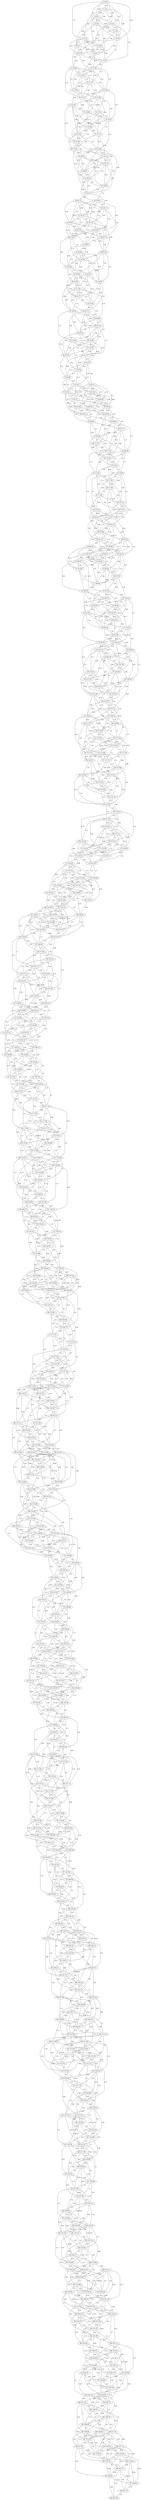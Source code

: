 graph G {
"0 (0.00)";
"1 (2.37)";
"2 (6.84)";
"3 (4.36)";
"4 (6.25)";
"5 (7.63)";
"6 (7.14)";
"7 (6.35)";
"8 (8.56)";
"9 (8.01)";
"10 (10.67)";
"11 (8.41)";
"12 (11.05)";
"13 (10.00)";
"14 (13.39)";
"15 (13.97)";
"16 (11.17)";
"17 (11.80)";
"18 (15.06)";
"19 (13.21)";
"20 (15.08)";
"21 (20.19)";
"22 (19.69)";
"23 (17.81)";
"24 (19.41)";
"25 (23.98)";
"26 (22.05)";
"27 (21.17)";
"28 (25.09)";
"29 (24.48)";
"30 (27.55)";
"31 (22.71)";
"32 (28.41)";
"33 (29.12)";
"34 (26.85)";
"35 (26.16)";
"36 (28.03)";
"37 (29.57)";
"38 (29.62)";
"39 (34.72)";
"40 (34.17)";
"41 (36.25)";
"42 (36.93)";
"43 (35.63)";
"44 (35.78)";
"45 (40.58)";
"46 (38.72)";
"47 (39.09)";
"48 (37.56)";
"49 (41.95)";
"50 (38.88)";
"51 (40.30)";
"52 (42.39)";
"53 (43.22)";
"54 (43.69)";
"55 (44.95)";
"56 (44.02)";
"57 (47.30)";
"58 (45.17)";
"59 (45.64)";
"60 (50.15)";
"61 (46.90)";
"62 (48.99)";
"63 (53.88)";
"64 (50.18)";
"65 (50.76)";
"66 (52.80)";
"67 (52.46)";
"68 (51.75)";
"69 (54.79)";
"70 (52.78)";
"71 (58.25)";
"72 (56.89)";
"73 (55.61)";
"74 (60.74)";
"75 (60.74)";
"76 (61.89)";
"77 (62.22)";
"78 (64.36)";
"79 (68.05)";
"80 (67.64)";
"81 (63.40)";
"82 (68.42)";
"83 (66.84)";
"84 (65.88)";
"85 (68.66)";
"86 (67.57)";
"87 (69.28)";
"88 (71.32)";
"89 (72.30)";
"90 (69.29)";
"91 (71.26)";
"92 (74.01)";
"93 (72.28)";
"94 (78.99)";
"95 (77.34)";
"96 (75.39)";
"97 (77.66)";
"98 (79.70)";
"99 (79.79)";
"100 (79.71)";
"101 (77.78)";
"102 (85.87)";
"103 (82.13)";
"104 (81.88)";
"105 (81.27)";
"106 (84.22)";
"107 (83.09)";
"108 (83.16)";
"109 (86.35)";
"110 (84.15)";
"111 (86.73)";
"112 (88.43)";
"113 (86.40)";
"114 (86.61)";
"115 (87.89)";
"116 (87.16)";
"117 (86.48)";
"118 (92.29)";
"119 (90.92)";
"120 (94.71)";
"121 (90.52)";
"122 (94.29)";
"123 (96.48)";
"124 (94.25)";
"125 (92.91)";
"126 (95.15)";
"127 (92.82)";
"128 (96.54)";
"129 (97.68)";
"130 (95.92)";
"131 (99.78)";
"132 (98.43)";
"133 (100.73)";
"134 (99.18)";
"135 (101.49)";
"136 (103.62)";
"137 (102.82)";
"138 (100.63)";
"139 (107.30)";
"140 (100.42)";
"141 (102.28)";
"142 (102.72)";
"143 (101.87)";
"144 (105.71)";
"145 (108.11)";
"146 (108.96)";
"147 (108.24)";
"148 (113.27)";
"149 (110.69)";
"150 (111.16)";
"151 (113.76)";
"152 (114.01)";
"153 (114.88)";
"154 (115.72)";
"155 (117.39)";
"156 (118.37)";
"157 (117.11)";
"158 (122.99)";
"159 (120.25)";
"160 (124.59)";
"161 (123.03)";
"162 (125.64)";
"163 (121.59)";
"164 (123.56)";
"165 (129.27)";
"166 (127.32)";
"167 (130.55)";
"168 (132.11)";
"169 (131.44)";
"170 (132.45)";
"171 (131.60)";
"172 (130.62)";
"173 (134.33)";
"174 (133.57)";
"175 (134.10)";
"176 (135.16)";
"177 (136.28)";
"178 (141.14)";
"179 (136.89)";
"180 (137.34)";
"181 (142.86)";
"182 (142.13)";
"183 (139.58)";
"184 (140.87)";
"185 (145.41)";
"186 (143.89)";
"187 (142.79)";
"188 (141.84)";
"189 (146.03)";
"190 (148.55)";
"191 (146.97)";
"192 (145.86)";
"193 (147.43)";
"194 (148.20)";
"195 (152.02)";
"196 (150.84)";
"197 (148.49)";
"198 (152.64)";
"199 (150.53)";
"200 (155.77)";
"201 (157.11)";
"202 (154.47)";
"203 (156.25)";
"204 (157.40)";
"205 (156.33)";
"206 (160.74)";
"207 (158.31)";
"208 (158.95)";
"209 (164.51)";
"210 (161.53)";
"211 (162.46)";
"212 (162.80)";
"213 (161.75)";
"214 (166.13)";
"215 (166.13)";
"216 (169.52)";
"217 (164.13)";
"218 (168.08)";
"219 (166.86)";
"220 (167.49)";
"221 (168.48)";
"222 (170.78)";
"223 (168.74)";
"224 (169.74)";
"225 (174.06)";
"226 (171.65)";
"227 (170.21)";
"228 (177.18)";
"229 (171.49)";
"230 (172.92)";
"231 (177.64)";
"232 (172.71)";
"233 (176.61)";
"234 (180.88)";
"235 (174.39)";
"236 (173.88)";
"237 (179.78)";
"238 (178.32)";
"239 (179.49)";
"240 (185.08)";
"241 (180.99)";
"242 (185.48)";
"243 (185.47)";
"244 (186.47)";
"245 (187.29)";
"246 (189.93)";
"247 (190.74)";
"248 (189.21)";
"249 (192.85)";
"250 (192.85)";
"251 (193.32)";
"252 (197.61)";
"253 (195.97)";
"254 (194.82)";
"255 (195.98)";
"256 (199.68)";
"257 (200.37)";
"258 (204.40)";
"259 (205.88)";
"260 (207.81)";
"261 (205.03)";
"262 (206.48)";
"263 (205.11)";
"264 (209.41)";
"265 (207.09)";
"266 (206.28)";
"267 (207.37)";
"268 (212.96)";
"269 (209.09)";
"270 (208.72)";
"271 (211.41)";
"272 (212.47)";
"273 (214.78)";
"274 (212.59)";
"275 (215.37)";
"276 (216.87)";
"277 (217.58)";
"278 (216.43)";
"279 (214.44)";
"280 (219.33)";
"281 (220.06)";
"282 (218.31)";
"283 (219.17)";
"284 (216.87)";
"285 (219.38)";
"286 (222.57)";
"287 (225.38)";
"288 (222.21)";
"289 (222.04)";
"290 (225.91)";
"291 (226.58)";
"292 (223.69)";
"293 (224.26)";
"294 (225.09)";
"295 (229.05)";
"296 (227.04)";
"297 (229.23)";
"298 (230.06)";
"299 (227.91)";
"300 (230.60)";
"301 (229.09)";
"302 (233.54)";
"303 (230.66)";
"304 (232.26)";
"305 (232.48)";
"306 (235.08)";
"307 (233.64)";
"308 (236.76)";
"309 (235.11)";
"310 (233.28)";
"311 (236.95)";
"312 (235.50)";
"313 (234.44)";
"314 (236.72)";
"315 (237.57)";
"316 (240.89)";
"317 (238.08)";
"318 (240.95)";
"319 (241.65)";
"320 (239.65)";
"321 (242.04)";
"322 (246.34)";
"323 (243.29)";
"324 (243.57)";
"325 (246.88)";
"326 (245.26)";
"327 (247.47)";
"328 (246.61)";
"329 (249.46)";
"330 (251.65)";
"331 (248.79)";
"332 (250.10)";
"333 (252.32)";
"334 (253.28)";
"335 (255.96)";
"336 (250.63)";
"337 (254.59)";
"338 (255.52)";
"339 (252.88)";
"340 (253.31)";
"341 (257.81)";
"342 (255.73)";
"343 (258.63)";
"344 (259.40)";
"345 (254.88)";
"346 (259.46)";
"347 (258.44)";
"348 (260.39)";
"349 (260.26)";
"350 (260.70)";
"351 (266.62)";
"352 (264.71)";
"353 (263.47)";
"354 (266.25)";
"355 (270.39)";
"356 (268.67)";
"357 (272.16)";
"358 (272.10)";
"359 (273.61)";
"360 (272.71)";
"361 (277.83)";
"362 (272.45)";
"363 (275.98)";
"364 (274.63)";
"365 (276.88)";
"366 (278.36)";
"367 (279.64)";
"368 (276.10)";
"369 (281.63)";
"370 (279.08)";
"371 (281.98)";
"372 (281.25)";
"373 (282.18)";
"374 (286.90)";
"375 (283.95)";
"376 (287.42)";
"377 (287.90)";
"378 (286.63)";
"379 (289.22)";
"380 (285.49)";
"381 (287.63)";
"382 (290.44)";
"383 (294.25)";
"384 (289.58)";
"385 (293.25)";
"386 (292.57)";
"387 (293.32)";
"388 (296.11)";
"389 (295.01)";
"390 (296.72)";
"391 (298.29)";
"392 (298.57)";
"393 (298.57)";
"394 (296.17)";
"395 (297.21)";
"396 (301.20)";
"397 (301.27)";
"398 (305.39)";
"399 (303.14)";
"400 (309.00)";
"401 (307.17)";
"402 (308.12)";
"403 (309.98)";
"404 (308.19)";
"405 (310.36)";
"406 (311.10)";
"407 (313.45)";
"408 (312.03)";
"409 (313.69)";
"410 (314.65)";
"411 (313.50)";
"412 (313.03)";
"413 (316.58)";
"414 (315.36)";
"415 (315.15)";
"416 (319.48)";
"417 (317.72)";
"418 (320.48)";
"419 (320.21)";
"420 (324.00)";
"421 (322.74)";
"422 (321.74)";
"423 (325.40)";
"424 (323.33)";
"425 (326.08)";
"426 (325.67)";
"427 (329.26)";
"428 (327.28)";
"429 (326.99)";
"430 (330.45)";
"431 (331.05)";
"432 (330.48)";
"433 (331.88)";
"434 (337.59)";
"435 (333.52)";
"436 (336.36)";
"437 (335.88)";
"438 (336.98)";
"439 (334.70)";
"440 (337.74)";
"441 (337.37)";
"442 (337.24)";
"443 (335.95)";
"444 (340.17)";
"445 (338.84)";
"446 (341.98)";
"447 (340.20)";
"448 (343.01)";
"449 (345.57)";
"450 (344.99)";
"451 (343.48)";
"452 (346.38)";
"453 (346.13)";
"454 (348.02)";
"455 (347.18)";
"456 (349.79)";
"457 (352.56)";
"458 (351.04)";
"459 (349.32)";
"460 (351.38)";
"461 (352.05)";
"462 (356.10)";
"463 (351.97)";
"464 (355.59)";
"465 (353.44)";
"466 (357.27)";
"467 (356.55)";
"468 (356.80)";
"469 (358.92)";
"470 (361.15)";
"471 (363.28)";
"472 (359.95)";
"473 (360.15)";
"474 (360.25)";
"475 (364.08)";
"476 (361.83)";
"477 (361.99)";
"478 (366.56)";
"479 (364.11)";
"480 (367.18)";
"481 (368.43)";
"482 (366.78)";
"483 (368.88)";
"484 (369.65)";
"485 (369.04)";
"486 (371.19)";
"487 (373.16)";
"488 (371.72)";
"489 (372.47)";
"490 (378.40)";
"491 (374.95)";
"492 (376.63)";
"493 (375.83)";
"494 (374.10)";
"495 (380.93)";
"496 (382.17)";
"497 (384.87)";
"498 (385.33)";
"499 (385.59)";
"239 (179.49)" -- "244 (186.47)" [label="6.98"];
"146 (108.96)" -- "149 (110.69)" [label="6.1"];
"220 (167.49)" -- "223 (168.74)" [label="1.25"];
"321 (242.04)" -- "322 (246.34)" [label="4.32"];
"82 (68.42)" -- "85 (68.66)" [label="6.9"];
"455 (347.18)" -- "459 (349.32)" [label="4.71"];
"24 (19.41)" -- "27 (21.17)" [label="1.76"];
"280 (219.33)" -- "283 (219.17)" [label="4.43"];
"320 (239.65)" -- "322 (246.34)" [label="6.69"];
"211 (162.46)" -- "212 (162.80)" [label="7.33"];
"421 (322.74)" -- "424 (323.33)" [label="8.26"];
"296 (227.04)" -- "297 (229.23)" [label="2.75"];
"192 (145.86)" -- "193 (147.43)" [label="4.2"];
"153 (114.88)" -- "158 (122.99)" [label="8.11"];
"307 (233.64)" -- "311 (236.95)" [label="3.31"];
"232 (172.71)" -- "237 (179.78)" [label="7.07"];
"281 (220.06)" -- "285 (219.38)" [label="7.48"];
"307 (233.64)" -- "314 (236.72)" [label="3.11"];
"255 (195.98)" -- "256 (199.68)" [label="8.92"];
"316 (240.89)" -- "319 (241.65)" [label="5.65"];
"267 (207.37)" -- "268 (212.96)" [label="8.6"];
"277 (217.58)" -- "278 (216.43)" [label="4.83"];
"423 (325.40)" -- "425 (326.08)" [label="8.3"];
"38 (29.62)" -- "44 (35.78)" [label="6.16"];
"494 (374.10)" -- "496 (382.17)" [label="8.72"];
"136 (103.62)" -- "141 (102.28)" [label="6.42"];
"79 (68.05)" -- "84 (65.88)" [label="5.48"];
"171 (131.60)" -- "175 (134.10)" [label="7.47"];
"273 (214.78)" -- "278 (216.43)" [label="4.35"];
"336 (250.63)" -- "339 (252.88)" [label="2.25"];
"173 (134.33)" -- "176 (135.16)" [label="2.69"];
"336 (250.63)" -- "340 (253.31)" [label="2.68"];
"35 (26.16)" -- "37 (29.57)" [label="8.71"];
"56 (44.02)" -- "59 (45.64)" [label="1.62"];
"321 (242.04)" -- "323 (243.29)" [label="9.69"];
"116 (87.16)" -- "117 (86.48)" [label="9.29"];
"4 (6.25)" -- "12 (11.05)" [label="5.54"];
"496 (382.17)" -- "497 (384.87)" [label="3.86"];
"400 (309.00)" -- "402 (308.12)" [label="9.64"];
"195 (152.02)" -- "198 (152.64)" [label="4.82"];
"63 (53.88)" -- "67 (52.46)" [label="1.42"];
"330 (251.65)" -- "335 (255.96)" [label="4.52"];
"109 (86.35)" -- "113 (86.40)" [label="1.13"];
"369 (281.63)" -- "373 (282.18)" [label="3.4"];
"110 (84.15)" -- "114 (86.61)" [label="2.46"];
"138 (100.63)" -- "144 (105.71)" [label="8.84"];
"318 (240.95)" -- "319 (241.65)" [label="6.74"];
"312 (235.50)" -- "317 (238.08)" [label="7.63"];
"366 (278.36)" -- "369 (281.63)" [label="3.27"];
"439 (334.70)" -- "441 (337.37)" [label="7.64"];
"92 (74.01)" -- "95 (77.34)" [label="9.91"];
"145 (108.11)" -- "150 (111.16)" [label="6.4"];
"311 (236.95)" -- "313 (234.44)" [label="7.79"];
"329 (249.46)" -- "332 (250.10)" [label="9.73"];
"285 (219.38)" -- "286 (222.57)" [label="5.16"];
"294 (225.09)" -- "299 (227.91)" [label="9.88"];
"446 (341.98)" -- "447 (340.20)" [label="4.94"];
"101 (77.78)" -- "106 (84.22)" [label="6.44"];
"306 (235.08)" -- "307 (233.64)" [label="5.98"];
"165 (129.27)" -- "168 (132.11)" [label="4.84"];
"156 (118.37)" -- "162 (125.64)" [label="7.27"];
"109 (86.35)" -- "114 (86.61)" [label="6.46"];
"433 (331.88)" -- "437 (335.88)" [label="4.0"];
"77 (62.22)" -- "79 (68.05)" [label="5.83"];
"372 (281.25)" -- "374 (286.90)" [label="7.23"];
"118 (92.29)" -- "121 (90.52)" [label="2.46"];
"143 (101.87)" -- "147 (108.24)" [label="7.68"];
"476 (361.83)" -- "479 (364.11)" [label="9.6"];
"409 (313.69)" -- "414 (315.36)" [label="5.86"];
"45 (40.58)" -- "48 (37.56)" [label="3.61"];
"387 (293.32)" -- "390 (296.72)" [label="5.81"];
"469 (358.92)" -- "475 (364.08)" [label="5.39"];
"384 (289.58)" -- "389 (295.01)" [label="5.43"];
"162 (125.64)" -- "164 (123.56)" [label="5.07"];
"408 (312.03)" -- "413 (316.58)" [label="4.55"];
"6 (7.14)" -- "12 (11.05)" [label="9.86"];
"137 (102.82)" -- "143 (101.87)" [label="1.07"];
"380 (285.49)" -- "381 (287.63)" [label="2.28"];
"342 (255.73)" -- "344 (259.40)" [label="4.06"];
"282 (218.31)" -- "285 (219.38)" [label="1.07"];
"339 (252.88)" -- "344 (259.40)" [label="9.2"];
"55 (44.95)" -- "58 (45.17)" [label="9.16"];
"167 (130.55)" -- "171 (131.60)" [label="6.78"];
"30 (27.55)" -- "32 (28.41)" [label="6.41"];
"133 (100.73)" -- "136 (103.62)" [label="2.89"];
"49 (41.95)" -- "55 (44.95)" [label="7.03"];
"21 (20.19)" -- "25 (23.98)" [label="6.06"];
"294 (225.09)" -- "297 (229.23)" [label="8.83"];
"113 (86.40)" -- "116 (87.16)" [label="8.12"];
"130 (95.92)" -- "133 (100.73)" [label="9.94"];
"225 (174.06)" -- "228 (177.18)" [label="3.12"];
"342 (255.73)" -- "346 (259.46)" [label="5.11"];
"40 (34.17)" -- "41 (36.25)" [label="3.93"];
"191 (146.97)" -- "193 (147.43)" [label="1.32"];
"154 (115.72)" -- "157 (117.11)" [label="9.47"];
"119 (90.92)" -- "122 (94.29)" [label="3.9"];
"442 (337.24)" -- "446 (341.98)" [label="4.88"];
"149 (110.69)" -- "151 (113.76)" [label="3.07"];
"229 (171.49)" -- "232 (172.71)" [label="1.22"];
"482 (366.78)" -- "485 (369.04)" [label="2.26"];
"166 (127.32)" -- "167 (130.55)" [label="3.65"];
"303 (230.66)" -- "307 (233.64)" [label="2.98"];
"351 (266.62)" -- "353 (263.47)" [label="5.67"];
"360 (272.71)" -- "363 (275.98)" [label="3.27"];
"417 (317.72)" -- "419 (320.21)" [label="2.49"];
"120 (94.71)" -- "123 (96.48)" [label="4.9"];
"382 (290.44)" -- "383 (294.25)" [label="3.97"];
"123 (96.48)" -- "126 (95.15)" [label="3.18"];
"133 (100.73)" -- "138 (100.63)" [label="9.02"];
"39 (34.72)" -- "41 (36.25)" [label="8.09"];
"410 (314.65)" -- "415 (315.15)" [label="3.81"];
"494 (374.10)" -- "495 (380.93)" [label="6.83"];
"18 (15.06)" -- "22 (19.69)" [label="8.25"];
"50 (38.88)" -- "52 (42.39)" [label="8.35"];
"57 (47.30)" -- "62 (48.99)" [label="7.35"];
"108 (83.16)" -- "113 (86.40)" [label="3.24"];
"277 (217.58)" -- "279 (214.44)" [label="6.83"];
"1 (2.37)" -- "7 (6.35)" [label="3.98"];
"96 (75.39)" -- "97 (77.66)" [label="3.9"];
"240 (185.08)" -- "241 (180.99)" [label="5.39"];
"2 (6.84)" -- "8 (8.56)" [label="8.25"];
"223 (168.74)" -- "226 (171.65)" [label="8.88"];
"49 (41.95)" -- "51 (40.30)" [label="5.75"];
"330 (251.65)" -- "334 (253.28)" [label="5.4"];
"462 (356.10)" -- "465 (353.44)" [label="9.03"];
"131 (99.78)" -- "135 (101.49)" [label="8.89"];
"274 (212.59)" -- "276 (216.87)" [label="9.32"];
"354 (266.25)" -- "356 (268.67)" [label="2.42"];
"221 (168.48)" -- "222 (170.78)" [label="2.3"];
"435 (333.52)" -- "438 (336.98)" [label="3.46"];
"60 (50.15)" -- "63 (53.88)" [label="9.81"];
"287 (225.38)" -- "290 (225.91)" [label="2.26"];
"437 (335.88)" -- "440 (337.74)" [label="6.62"];
"39 (34.72)" -- "45 (40.58)" [label="9.24"];
"402 (308.12)" -- "406 (311.10)" [label="2.98"];
"274 (212.59)" -- "280 (219.33)" [label="6.74"];
"107 (83.09)" -- "111 (86.73)" [label="3.64"];
"43 (35.63)" -- "48 (37.56)" [label="1.93"];
"84 (65.88)" -- "86 (67.57)" [label="1.69"];
"491 (374.95)" -- "494 (374.10)" [label="4.76"];
"288 (222.21)" -- "289 (222.04)" [label="1.83"];
"446 (341.98)" -- "450 (344.99)" [label="3.01"];
"318 (240.95)" -- "322 (246.34)" [label="8.03"];
"480 (367.18)" -- "483 (368.88)" [label="1.7"];
"368 (276.10)" -- "370 (279.08)" [label="5.32"];
"459 (349.32)" -- "463 (351.97)" [label="2.65"];
"489 (372.47)" -- "495 (380.93)" [label="9.79"];
"488 (371.72)" -- "492 (376.63)" [label="8.29"];
"441 (337.37)" -- "444 (340.17)" [label="2.8"];
"373 (282.18)" -- "376 (287.42)" [label="5.24"];
"128 (96.54)" -- "129 (97.68)" [label="7.38"];
"424 (323.33)" -- "425 (326.08)" [label="6.84"];
"389 (295.01)" -- "394 (296.17)" [label="8.4"];
"169 (131.44)" -- "176 (135.16)" [label="3.72"];
"260 (207.81)" -- "265 (207.09)" [label="8.09"];
"392 (298.57)" -- "395 (297.21)" [label="4.86"];
"267 (207.37)" -- "269 (209.09)" [label="1.72"];
"222 (170.78)" -- "224 (169.74)" [label="6.38"];
"269 (209.09)" -- "270 (208.72)" [label="4.02"];
"258 (204.40)" -- "264 (209.41)" [label="5.01"];
"63 (53.88)" -- "68 (51.75)" [label="7.5"];
"443 (335.95)" -- "445 (338.84)" [label="2.89"];
"473 (360.15)" -- "477 (361.99)" [label="1.84"];
"324 (243.57)" -- "327 (247.47)" [label="7.23"];
"482 (366.78)" -- "484 (369.65)" [label="4.8"];
"479 (364.11)" -- "481 (368.43)" [label="9.59"];
"238 (178.32)" -- "240 (185.08)" [label="6.76"];
"23 (17.81)" -- "27 (21.17)" [label="4.69"];
"170 (132.45)" -- "174 (133.57)" [label="1.9"];
"209 (164.51)" -- "211 (162.46)" [label="7.97"];
"321 (242.04)" -- "324 (243.57)" [label="3.12"];
"396 (301.20)" -- "398 (305.39)" [label="6.66"];
"50 (38.88)" -- "55 (44.95)" [label="6.07"];
"319 (241.65)" -- "320 (239.65)" [label="5.12"];
"263 (205.11)" -- "267 (207.37)" [label="2.66"];
"55 (44.95)" -- "59 (45.64)" [label="4.54"];
"204 (157.40)" -- "205 (156.33)" [label="7.78"];
"448 (343.01)" -- "450 (344.99)" [label="6.95"];
"478 (366.56)" -- "481 (368.43)" [label="5.79"];
"262 (206.48)" -- "264 (209.41)" [label="9.57"];
"201 (157.11)" -- "206 (160.74)" [label="8.04"];
"96 (75.39)" -- "100 (79.71)" [label="5.95"];
"144 (105.71)" -- "147 (108.24)" [label="2.53"];
"461 (352.05)" -- "467 (356.55)" [label="4.5"];
"33 (29.12)" -- "35 (26.16)" [label="8.53"];
"407 (313.45)" -- "414 (315.36)" [label="5.0"];
"98 (79.70)" -- "102 (85.87)" [label="8.04"];
"7 (6.35)" -- "11 (8.41)" [label="8.53"];
"119 (90.92)" -- "120 (94.71)" [label="3.79"];
"35 (26.16)" -- "36 (28.03)" [label="1.87"];
"449 (345.57)" -- "454 (348.02)" [label="3.78"];
"232 (172.71)" -- "235 (174.39)" [label="7.11"];
"420 (324.00)" -- "424 (323.33)" [label="5.51"];
"213 (161.75)" -- "216 (169.52)" [label="8.22"];
"488 (371.72)" -- "494 (374.10)" [label="8.1"];
"1 (2.37)" -- "4 (6.25)" [label="3.88"];
"74 (60.74)" -- "79 (68.05)" [label="9.71"];
"235 (174.39)" -- "239 (179.49)" [label="5.1"];
"371 (281.98)" -- "372 (281.25)" [label="7.6"];
"334 (253.28)" -- "335 (255.96)" [label="2.68"];
"38 (29.62)" -- "43 (35.63)" [label="6.01"];
"414 (315.36)" -- "416 (319.48)" [label="4.12"];
"42 (36.93)" -- "45 (40.58)" [label="9.09"];
"279 (214.44)" -- "284 (216.87)" [label="2.43"];
"242 (185.48)" -- "244 (186.47)" [label="2.93"];
"108 (83.16)" -- "114 (86.61)" [label="7.2"];
"10 (10.67)" -- "14 (13.39)" [label="9.19"];
"102 (85.87)" -- "105 (81.27)" [label="7.32"];
"13 (10.00)" -- "17 (11.80)" [label="1.8"];
"351 (266.62)" -- "355 (270.39)" [label="8.35"];
"234 (180.88)" -- "237 (179.78)" [label="7.31"];
"29 (24.48)" -- "32 (28.41)" [label="3.93"];
"292 (223.69)" -- "296 (227.04)" [label="3.35"];
"275 (215.37)" -- "278 (216.43)" [label="1.06"];
"68 (51.75)" -- "70 (52.78)" [label="1.03"];
"25 (23.98)" -- "28 (25.09)" [label="2.33"];
"269 (209.09)" -- "272 (212.47)" [label="3.38"];
"317 (238.08)" -- "320 (239.65)" [label="1.57"];
"177 (136.28)" -- "182 (142.13)" [label="7.29"];
"246 (189.93)" -- "248 (189.21)" [label="4.3"];
"203 (156.25)" -- "204 (157.40)" [label="4.99"];
"297 (229.23)" -- "298 (230.06)" [label="4.74"];
"288 (222.21)" -- "293 (224.26)" [label="2.05"];
"210 (161.53)" -- "215 (166.13)" [label="7.67"];
"259 (205.88)" -- "266 (206.28)" [label="6.24"];
"475 (364.08)" -- "478 (366.56)" [label="5.74"];
"364 (274.63)" -- "366 (278.36)" [label="3.73"];
"224 (169.74)" -- "226 (171.65)" [label="1.91"];
"338 (255.52)" -- "344 (259.40)" [label="3.88"];
"335 (255.96)" -- "340 (253.31)" [label="4.86"];
"131 (99.78)" -- "132 (98.43)" [label="1.35"];
"169 (131.44)" -- "174 (133.57)" [label="5.8"];
"309 (235.11)" -- "314 (236.72)" [label="9.49"];
"173 (134.33)" -- "177 (136.28)" [label="1.95"];
"334 (253.28)" -- "338 (255.52)" [label="5.14"];
"330 (251.65)" -- "336 (250.63)" [label="1.27"];
"384 (289.58)" -- "385 (293.25)" [label="3.67"];
"241 (180.99)" -- "242 (185.48)" [label="5.78"];
"478 (366.56)" -- "480 (367.18)" [label="4.96"];
"150 (111.16)" -- "155 (117.39)" [label="6.23"];
"312 (235.50)" -- "313 (234.44)" [label="4.35"];
"366 (278.36)" -- "368 (276.10)" [label="9.19"];
"477 (361.99)" -- "478 (366.56)" [label="9.1"];
"122 (94.29)" -- "125 (92.91)" [label="2.94"];
"367 (279.64)" -- "372 (281.25)" [label="3.44"];
"483 (368.88)" -- "485 (369.04)" [label="4.77"];
"41 (36.25)" -- "45 (40.58)" [label="5.37"];
"124 (94.25)" -- "126 (95.15)" [label="9.03"];
"428 (327.28)" -- "429 (326.99)" [label="5.59"];
"2 (6.84)" -- "4 (6.25)" [label="1.4"];
"340 (253.31)" -- "346 (259.46)" [label="6.15"];
"239 (179.49)" -- "242 (185.48)" [label="6.3"];
"313 (234.44)" -- "315 (237.57)" [label="3.13"];
"135 (101.49)" -- "140 (100.42)" [label="8.2"];
"145 (108.11)" -- "148 (113.27)" [label="8.87"];
"401 (307.17)" -- "404 (308.19)" [label="1.02"];
"302 (233.54)" -- "306 (235.08)" [label="3.23"];
"110 (84.15)" -- "113 (86.40)" [label="9.98"];
"403 (309.98)" -- "404 (308.19)" [label="1.79"];
"80 (67.64)" -- "84 (65.88)" [label="6.73"];
"289 (222.04)" -- "293 (224.26)" [label="7.07"];
"328 (246.61)" -- "332 (250.10)" [label="7.73"];
"345 (254.88)" -- "349 (260.26)" [label="5.38"];
"186 (143.89)" -- "188 (141.84)" [label="2.13"];
"281 (220.06)" -- "287 (225.38)" [label="8.13"];
"181 (142.86)" -- "186 (143.89)" [label="8.84"];
"431 (331.05)" -- "432 (330.48)" [label="5.83"];
"305 (232.48)" -- "308 (236.76)" [label="4.28"];
"337 (254.59)" -- "341 (257.81)" [label="5.79"];
"196 (150.84)" -- "197 (148.49)" [label="8.21"];
"348 (260.39)" -- "349 (260.26)" [label="3.47"];
"231 (177.64)" -- "234 (180.88)" [label="3.24"];
"198 (152.64)" -- "202 (154.47)" [label="7.93"];
"327 (247.47)" -- "332 (250.10)" [label="8.21"];
"51 (40.30)" -- "54 (43.69)" [label="6.87"];
"349 (260.26)" -- "350 (260.70)" [label="5.59"];
"56 (44.02)" -- "58 (45.17)" [label="1.39"];
"487 (373.16)" -- "490 (378.40)" [label="8.63"];
"370 (279.08)" -- "373 (282.18)" [label="3.48"];
"84 (65.88)" -- "85 (68.66)" [label="5.13"];
"375 (283.95)" -- "380 (285.49)" [label="1.54"];
"248 (189.21)" -- "251 (193.32)" [label="5.84"];
"246 (189.93)" -- "247 (190.74)" [label="3.07"];
"90 (69.29)" -- "94 (78.99)" [label="9.7"];
"396 (301.20)" -- "397 (301.27)" [label="6.71"];
"18 (15.06)" -- "19 (13.21)" [label="1.85"];
"77 (62.22)" -- "80 (67.64)" [label="6.6"];
"411 (313.50)" -- "414 (315.36)" [label="3.86"];
"346 (259.46)" -- "348 (260.39)" [label="6.78"];
"490 (378.40)" -- "493 (375.83)" [label="3.0"];
"239 (179.49)" -- "240 (185.08)" [label="6.31"];
"347 (258.44)" -- "351 (266.62)" [label="8.18"];
"187 (142.79)" -- "191 (146.97)" [label="7.57"];
"188 (141.84)" -- "191 (146.97)" [label="5.13"];
"1 (2.37)" -- "6 (7.14)" [label="5.43"];
"87 (69.28)" -- "90 (69.29)" [label="3.39"];
"485 (369.04)" -- "487 (373.16)" [label="4.89"];
"243 (185.47)" -- "244 (186.47)" [label="7.0"];
"474 (360.25)" -- "477 (361.99)" [label="2.86"];
"123 (96.48)" -- "128 (96.54)" [label="4.78"];
"314 (236.72)" -- "317 (238.08)" [label="6.25"];
"125 (92.91)" -- "126 (95.15)" [label="6.39"];
"92 (74.01)" -- "94 (78.99)" [label="7.17"];
"86 (67.57)" -- "91 (71.26)" [label="3.69"];
"14 (13.39)" -- "16 (11.17)" [label="7.56"];
"218 (168.08)" -- "222 (170.78)" [label="9.78"];
"70 (52.78)" -- "72 (56.89)" [label="4.11"];
"400 (309.00)" -- "403 (309.98)" [label="5.66"];
"358 (272.10)" -- "361 (277.83)" [label="5.73"];
"145 (108.11)" -- "149 (110.69)" [label="2.58"];
"160 (124.59)" -- "163 (121.59)" [label="7.18"];
"231 (177.64)" -- "233 (176.61)" [label="3.63"];
"196 (150.84)" -- "198 (152.64)" [label="3.26"];
"483 (368.88)" -- "487 (373.16)" [label="7.86"];
"235 (174.39)" -- "236 (173.88)" [label="2.69"];
"123 (96.48)" -- "124 (94.25)" [label="3.89"];
"257 (200.37)" -- "263 (205.11)" [label="4.74"];
"352 (264.71)" -- "354 (266.25)" [label="1.54"];
"108 (83.16)" -- "112 (88.43)" [label="7.17"];
"319 (241.65)" -- "322 (246.34)" [label="6.96"];
"279 (214.44)" -- "283 (219.17)" [label="7.59"];
"101 (77.78)" -- "105 (81.27)" [label="3.49"];
"426 (325.67)" -- "429 (326.99)" [label="1.32"];
"104 (81.88)" -- "106 (84.22)" [label="9.83"];
"148 (113.27)" -- "149 (110.69)" [label="2.58"];
"59 (45.64)" -- "62 (48.99)" [label="3.35"];
"181 (142.86)" -- "183 (139.58)" [label="4.91"];
"240 (185.08)" -- "246 (189.93)" [label="9.88"];
"186 (143.89)" -- "189 (146.03)" [label="2.14"];
"485 (369.04)" -- "488 (371.72)" [label="2.68"];
"114 (86.61)" -- "119 (90.92)" [label="9.95"];
"78 (64.36)" -- "79 (68.05)" [label="5.03"];
"38 (29.62)" -- "40 (34.17)" [label="4.55"];
"436 (336.36)" -- "438 (336.98)" [label="9.22"];
"237 (179.78)" -- "241 (180.99)" [label="9.79"];
"133 (100.73)" -- "139 (107.30)" [label="9.77"];
"413 (316.58)" -- "419 (320.21)" [label="7.43"];
"245 (187.29)" -- "248 (189.21)" [label="1.92"];
"245 (187.29)" -- "249 (192.85)" [label="5.56"];
"467 (356.55)" -- "473 (360.15)" [label="3.6"];
"145 (108.11)" -- "146 (108.96)" [label="2.78"];
"431 (331.05)" -- "434 (337.59)" [label="8.67"];
"99 (79.79)" -- "102 (85.87)" [label="9.68"];
"139 (107.30)" -- "141 (102.28)" [label="9.89"];
"369 (281.63)" -- "370 (279.08)" [label="7.76"];
"126 (95.15)" -- "128 (96.54)" [label="9.02"];
"206 (160.74)" -- "209 (164.51)" [label="6.23"];
"353 (263.47)" -- "358 (272.10)" [label="8.63"];
"343 (258.63)" -- "349 (260.26)" [label="7.78"];
"411 (313.50)" -- "412 (313.03)" [label="2.44"];
"71 (58.25)" -- "73 (55.61)" [label="9.17"];
"125 (92.91)" -- "128 (96.54)" [label="5.43"];
"60 (50.15)" -- "62 (48.99)" [label="3.73"];
"127 (92.82)" -- "131 (99.78)" [label="8.79"];
"6 (7.14)" -- "10 (10.67)" [label="5.45"];
"423 (325.40)" -- "426 (325.67)" [label="1.7"];
"53 (43.22)" -- "55 (44.95)" [label="3.3"];
"423 (325.40)" -- "427 (329.26)" [label="3.86"];
"464 (355.59)" -- "466 (357.27)" [label="4.31"];
"210 (161.53)" -- "213 (161.75)" [label="4.78"];
"79 (68.05)" -- "82 (68.42)" [label="7.0"];
"485 (369.04)" -- "489 (372.47)" [label="3.43"];
"177 (136.28)" -- "180 (137.34)" [label="1.06"];
"13 (10.00)" -- "18 (15.06)" [label="8.21"];
"93 (72.28)" -- "97 (77.66)" [label="5.38"];
"470 (361.15)" -- "471 (363.28)" [label="6.07"];
"255 (195.98)" -- "259 (205.88)" [label="9.9"];
"351 (266.62)" -- "354 (266.25)" [label="8.55"];
"23 (17.81)" -- "26 (22.05)" [label="8.44"];
"127 (92.82)" -- "132 (98.43)" [label="5.61"];
"416 (319.48)" -- "420 (324.00)" [label="4.69"];
"280 (219.33)" -- "282 (218.31)" [label="1.21"];
"425 (326.08)" -- "428 (327.28)" [label="1.2"];
"252 (197.61)" -- "254 (194.82)" [label="8.19"];
"355 (270.39)" -- "357 (272.16)" [label="5.36"];
"355 (270.39)" -- "358 (272.10)" [label="3.46"];
"463 (351.97)" -- "464 (355.59)" [label="3.62"];
"401 (307.17)" -- "406 (311.10)" [label="7.8"];
"286 (222.57)" -- "291 (226.58)" [label="4.01"];
"472 (359.95)" -- "477 (361.99)" [label="3.09"];
"294 (225.09)" -- "298 (230.06)" [label="4.97"];
"329 (249.46)" -- "330 (251.65)" [label="6.85"];
"453 (346.13)" -- "458 (351.04)" [label="5.2"];
"94 (78.99)" -- "96 (75.39)" [label="6.61"];
"345 (254.88)" -- "348 (260.39)" [label="5.51"];
"52 (42.39)" -- "53 (43.22)" [label="8.01"];
"360 (272.71)" -- "361 (277.83)" [label="7.06"];
"177 (136.28)" -- "179 (136.89)" [label="9.77"];
"167 (130.55)" -- "168 (132.11)" [label="5.78"];
"219 (166.86)" -- "220 (167.49)" [label="1.55"];
"309 (235.11)" -- "317 (238.08)" [label="2.97"];
"253 (195.97)" -- "254 (194.82)" [label="1.15"];
"200 (155.77)" -- "204 (157.40)" [label="7.02"];
"183 (139.58)" -- "187 (142.79)" [label="3.21"];
"439 (334.70)" -- "440 (337.74)" [label="3.04"];
"57 (47.30)" -- "58 (45.17)" [label="2.13"];
"189 (146.03)" -- "192 (145.86)" [label="8.25"];
"144 (105.71)" -- "148 (113.27)" [label="8.83"];
"31 (22.71)" -- "34 (26.85)" [label="7.11"];
"316 (240.89)" -- "318 (240.95)" [label="6.25"];
"141 (102.28)" -- "145 (108.11)" [label="7.76"];
"102 (85.87)" -- "104 (81.88)" [label="3.99"];
"130 (95.92)" -- "136 (103.62)" [label="9.74"];
"210 (161.53)" -- "212 (162.80)" [label="1.27"];
"194 (148.20)" -- "195 (152.02)" [label="6.86"];
"435 (333.52)" -- "439 (334.70)" [label="1.18"];
"202 (154.47)" -- "203 (156.25)" [label="1.78"];
"331 (248.79)" -- "336 (250.63)" [label="1.84"];
"270 (208.72)" -- "273 (214.78)" [label="6.5"];
"420 (324.00)" -- "423 (325.40)" [label="3.25"];
"389 (295.01)" -- "392 (298.57)" [label="8.95"];
"65 (50.76)" -- "66 (52.80)" [label="4.27"];
"213 (161.75)" -- "217 (164.13)" [label="2.38"];
"350 (260.70)" -- "351 (266.62)" [label="8.49"];
"468 (356.80)" -- "470 (361.15)" [label="4.35"];
"220 (167.49)" -- "224 (169.74)" [label="3.4"];
"47 (39.09)" -- "52 (42.39)" [label="4.83"];
"375 (283.95)" -- "376 (287.42)" [label="4.18"];
"41 (36.25)" -- "42 (36.93)" [label="1.35"];
"1 (2.37)" -- "3 (4.36)" [label="1.99"];
"42 (36.93)" -- "48 (37.56)" [label="3.52"];
"238 (178.32)" -- "243 (185.47)" [label="7.15"];
"239 (179.49)" -- "241 (180.99)" [label="4.88"];
"37 (29.57)" -- "39 (34.72)" [label="5.15"];
"149 (110.69)" -- "152 (114.01)" [label="8.44"];
"459 (349.32)" -- "460 (351.38)" [label="2.06"];
"415 (315.15)" -- "418 (320.48)" [label="8.3"];
"188 (141.84)" -- "190 (148.55)" [label="7.76"];
"3 (4.36)" -- "7 (6.35)" [label="7.81"];
"458 (351.04)" -- "462 (356.10)" [label="5.55"];
"84 (65.88)" -- "87 (69.28)" [label="3.4"];
"0 (0.00)" -- "5 (7.63)" [label="8.21"];
"257 (200.37)" -- "262 (206.48)" [label="9.58"];
"57 (47.30)" -- "60 (50.15)" [label="10.0"];
"54 (43.69)" -- "56 (44.02)" [label="3.14"];
"137 (102.82)" -- "142 (102.72)" [label="4.35"];
"461 (352.05)" -- "462 (356.10)" [label="5.57"];
"343 (258.63)" -- "347 (258.44)" [label="7.79"];
"147 (108.24)" -- "153 (114.88)" [label="6.64"];
"40 (34.17)" -- "46 (38.72)" [label="9.6"];
"307 (233.64)" -- "310 (233.28)" [label="7.87"];
"180 (137.34)" -- "185 (145.41)" [label="9.14"];
"389 (295.01)" -- "391 (298.29)" [label="3.28"];
"104 (81.88)" -- "108 (83.16)" [label="1.28"];
"337 (254.59)" -- "342 (255.73)" [label="1.14"];
"310 (233.28)" -- "313 (234.44)" [label="1.16"];
"146 (108.96)" -- "152 (114.01)" [label="5.77"];
"344 (259.40)" -- "348 (260.39)" [label="1.13"];
"167 (130.55)" -- "173 (134.33)" [label="3.78"];
"234 (180.88)" -- "239 (179.49)" [label="8.93"];
"21 (20.19)" -- "22 (19.69)" [label="6.05"];
"320 (239.65)" -- "324 (243.57)" [label="3.92"];
"152 (114.01)" -- "157 (117.11)" [label="3.1"];
"124 (94.25)" -- "129 (97.68)" [label="3.43"];
"272 (212.47)" -- "273 (214.78)" [label="5.28"];
"172 (130.62)" -- "175 (134.10)" [label="6.49"];
"178 (141.14)" -- "179 (136.89)" [label="5.88"];
"52 (42.39)" -- "56 (44.02)" [label="1.63"];
"288 (222.21)" -- "291 (226.58)" [label="4.55"];
"251 (193.32)" -- "254 (194.82)" [label="7.07"];
"179 (136.89)" -- "182 (142.13)" [label="7.19"];
"418 (320.48)" -- "420 (324.00)" [label="8.82"];
"217 (164.13)" -- "218 (168.08)" [label="3.95"];
"217 (164.13)" -- "221 (168.48)" [label="4.35"];
"250 (192.85)" -- "253 (195.97)" [label="9.84"];
"42 (36.93)" -- "47 (39.09)" [label="7.22"];
"196 (150.84)" -- "200 (155.77)" [label="7.7"];
"276 (216.87)" -- "280 (219.33)" [label="9.91"];
"186 (143.89)" -- "187 (142.79)" [label="8.23"];
"256 (199.68)" -- "258 (204.40)" [label="7.68"];
"215 (166.13)" -- "218 (168.08)" [label="7.52"];
"29 (24.48)" -- "31 (22.71)" [label="1.77"];
"187 (142.79)" -- "192 (145.86)" [label="3.07"];
"61 (46.90)" -- "63 (53.88)" [label="7.37"];
"332 (250.10)" -- "334 (253.28)" [label="8.02"];
"241 (180.99)" -- "243 (185.47)" [label="4.51"];
"30 (27.55)" -- "36 (28.03)" [label="2.68"];
"406 (311.10)" -- "411 (313.50)" [label="2.4"];
"73 (55.61)" -- "77 (62.22)" [label="6.61"];
"467 (356.55)" -- "469 (358.92)" [label="7.54"];
"257 (200.37)" -- "261 (205.03)" [label="4.66"];
"118 (92.29)" -- "120 (94.71)" [label="8.34"];
"0 (0.00)" -- "3 (4.36)" [label="8.1"];
"487 (373.16)" -- "489 (372.47)" [label="5.38"];
"0 (0.00)" -- "1 (2.37)" [label="2.37"];
"237 (179.78)" -- "240 (185.08)" [label="8.47"];
"316 (240.89)" -- "320 (239.65)" [label="5.41"];
"486 (371.19)" -- "490 (378.40)" [label="7.21"];
"61 (46.90)" -- "62 (48.99)" [label="5.76"];
"394 (296.17)" -- "395 (297.21)" [label="4.92"];
"149 (110.69)" -- "154 (115.72)" [label="8.37"];
"272 (212.47)" -- "276 (216.87)" [label="4.4"];
"429 (326.99)" -- "432 (330.48)" [label="6.8"];
"357 (272.16)" -- "360 (272.71)" [label="9.0"];
"199 (150.53)" -- "201 (157.11)" [label="7.96"];
"210 (161.53)" -- "214 (166.13)" [label="4.82"];
"434 (337.59)" -- "435 (333.52)" [label="4.34"];
"409 (313.69)" -- "412 (313.03)" [label="5.45"];
"449 (345.57)" -- "455 (347.18)" [label="8.25"];
"184 (140.87)" -- "185 (145.41)" [label="9.7"];
"439 (334.70)" -- "443 (335.95)" [label="1.25"];
"361 (277.83)" -- "363 (275.98)" [label="5.48"];
"281 (220.06)" -- "283 (219.17)" [label="1.62"];
"89 (72.30)" -- "92 (74.01)" [label="1.71"];
"435 (333.52)" -- "437 (335.88)" [label="6.89"];
"175 (134.10)" -- "176 (135.16)" [label="4.45"];
"332 (250.10)" -- "333 (252.32)" [label="6.27"];
"44 (35.78)" -- "48 (37.56)" [label="2.21"];
"391 (298.29)" -- "393 (298.57)" [label="6.02"];
"424 (323.33)" -- "426 (325.67)" [label="8.75"];
"462 (356.10)" -- "463 (351.97)" [label="4.13"];
"87 (69.28)" -- "89 (72.30)" [label="9.43"];
"401 (307.17)" -- "403 (309.98)" [label="3.96"];
"357 (272.16)" -- "358 (272.10)" [label="8.12"];
"323 (243.29)" -- "325 (246.88)" [label="7.54"];
"3 (4.36)" -- "5 (7.63)" [label="8.18"];
"151 (113.76)" -- "152 (114.01)" [label="1.23"];
"408 (312.03)" -- "410 (314.65)" [label="5.41"];
"338 (255.52)" -- "339 (252.88)" [label="7.02"];
"346 (259.46)" -- "349 (260.26)" [label="9.36"];
"414 (315.36)" -- "417 (317.72)" [label="8.82"];
"202 (154.47)" -- "205 (156.33)" [label="1.86"];
"419 (320.21)" -- "420 (324.00)" [label="4.87"];
"18 (15.06)" -- "24 (19.41)" [label="7.07"];
"325 (246.88)" -- "328 (246.61)" [label="5.87"];
"461 (352.05)" -- "466 (357.27)" [label="9.32"];
"26 (22.05)" -- "30 (27.55)" [label="5.5"];
"407 (313.45)" -- "413 (316.58)" [label="8.59"];
"158 (122.99)" -- "161 (123.03)" [label="9.92"];
"77 (62.22)" -- "81 (63.40)" [label="8.07"];
"394 (296.17)" -- "397 (301.27)" [label="8.0"];
"410 (314.65)" -- "411 (313.50)" [label="5.38"];
"85 (68.66)" -- "90 (69.29)" [label="5.77"];
"383 (294.25)" -- "386 (292.57)" [label="5.63"];
"342 (255.73)" -- "345 (254.88)" [label="6.57"];
"175 (134.10)" -- "177 (136.28)" [label="5.18"];
"27 (21.17)" -- "31 (22.71)" [label="1.54"];
"274 (212.59)" -- "277 (217.58)" [label="4.99"];
"485 (369.04)" -- "491 (374.95)" [label="9.35"];
"386 (292.57)" -- "389 (295.01)" [label="6.77"];
"377 (287.90)" -- "378 (286.63)" [label="6.94"];
"182 (142.13)" -- "187 (142.79)" [label="3.0"];
"43 (35.63)" -- "46 (38.72)" [label="9.57"];
"16 (11.17)" -- "20 (15.08)" [label="3.91"];
"398 (305.39)" -- "403 (309.98)" [label="5.11"];
"255 (195.98)" -- "258 (204.40)" [label="8.42"];
"328 (246.61)" -- "329 (249.46)" [label="4.66"];
"365 (276.88)" -- "370 (279.08)" [label="2.2"];
"127 (92.82)" -- "130 (95.92)" [label="7.85"];
"381 (287.63)" -- "383 (294.25)" [label="6.62"];
"375 (283.95)" -- "379 (289.22)" [label="5.96"];
"493 (375.83)" -- "498 (385.33)" [label="9.5"];
"404 (308.19)" -- "406 (311.10)" [label="5.71"];
"340 (253.31)" -- "341 (257.81)" [label="8.15"];
"422 (321.74)" -- "423 (325.40)" [label="3.66"];
"484 (369.65)" -- "487 (373.16)" [label="3.51"];
"440 (337.74)" -- "443 (335.95)" [label="3.67"];
"399 (303.14)" -- "405 (310.36)" [label="9.99"];
"156 (118.37)" -- "161 (123.03)" [label="4.66"];
"387 (293.32)" -- "395 (297.21)" [label="3.89"];
"398 (305.39)" -- "401 (307.17)" [label="7.58"];
"175 (134.10)" -- "178 (141.14)" [label="8.99"];
"110 (84.15)" -- "116 (87.16)" [label="3.01"];
"200 (155.77)" -- "201 (157.11)" [label="4.63"];
"359 (273.61)" -- "363 (275.98)" [label="8.29"];
"343 (258.63)" -- "348 (260.39)" [label="6.01"];
"388 (296.11)" -- "391 (298.29)" [label="5.29"];
"121 (90.52)" -- "123 (96.48)" [label="7.32"];
"365 (276.88)" -- "368 (276.10)" [label="1.25"];
"24 (19.41)" -- "25 (23.98)" [label="7.06"];
"311 (236.95)" -- "316 (240.89)" [label="9.0"];
"489 (372.47)" -- "493 (375.83)" [label="3.36"];
"120 (94.71)" -- "124 (94.25)" [label="3.92"];
"433 (331.88)" -- "435 (333.52)" [label="1.92"];
"307 (233.64)" -- "313 (234.44)" [label="3.0"];
"33 (29.12)" -- "37 (29.57)" [label="8.77"];
"480 (367.18)" -- "486 (371.19)" [label="4.4"];
"364 (274.63)" -- "368 (276.10)" [label="1.47"];
"293 (224.26)" -- "299 (227.91)" [label="3.65"];
"471 (363.28)" -- "475 (364.08)" [label="3.76"];
"12 (11.05)" -- "14 (13.39)" [label="8.34"];
"277 (217.58)" -- "280 (219.33)" [label="2.51"];
"90 (69.29)" -- "93 (72.28)" [label="2.99"];
"191 (146.97)" -- "194 (148.20)" [label="8.37"];
"209 (164.51)" -- "210 (161.53)" [label="9.04"];
"391 (298.29)" -- "392 (298.57)" [label="2.5"];
"377 (287.90)" -- "379 (289.22)" [label="3.23"];
"109 (86.35)" -- "115 (87.89)" [label="1.94"];
"144 (105.71)" -- "145 (108.11)" [label="2.4"];
"107 (83.09)" -- "110 (84.15)" [label="1.06"];
"340 (253.31)" -- "345 (254.88)" [label="9.01"];
"251 (193.32)" -- "256 (199.68)" [label="6.36"];
"33 (29.12)" -- "34 (26.85)" [label="2.45"];
"404 (308.19)" -- "405 (310.36)" [label="3.78"];
"358 (272.10)" -- "363 (275.98)" [label="5.02"];
"103 (82.13)" -- "105 (81.27)" [label="9.02"];
"358 (272.10)" -- "359 (273.61)" [label="2.0"];
"9 (8.01)" -- "11 (8.41)" [label="3.94"];
"312 (235.50)" -- "315 (237.57)" [label="6.47"];
"121 (90.52)" -- "126 (95.15)" [label="4.63"];
"392 (298.57)" -- "393 (298.57)" [label="2.79"];
"25 (23.98)" -- "26 (22.05)" [label="4.84"];
"307 (233.64)" -- "312 (235.50)" [label="1.86"];
"33 (29.12)" -- "36 (28.03)" [label="9.32"];
"490 (378.40)" -- "492 (376.63)" [label="6.87"];
"199 (150.53)" -- "200 (155.77)" [label="7.34"];
"83 (66.84)" -- "87 (69.28)" [label="4.6"];
"305 (232.48)" -- "306 (235.08)" [label="7.18"];
"392 (298.57)" -- "396 (301.20)" [label="8.16"];
"258 (204.40)" -- "262 (206.48)" [label="7.04"];
"381 (287.63)" -- "382 (290.44)" [label="7.29"];
"46 (38.72)" -- "49 (41.95)" [label="9.04"];
"70 (52.78)" -- "71 (58.25)" [label="6.16"];
"83 (66.84)" -- "88 (71.32)" [label="5.08"];
"256 (199.68)" -- "257 (200.37)" [label="9.01"];
"214 (166.13)" -- "215 (166.13)" [label="6.92"];
"189 (146.03)" -- "195 (152.02)" [label="7.11"];
"76 (61.89)" -- "81 (63.40)" [label="9.66"];
"180 (137.34)" -- "184 (140.87)" [label="7.25"];
"429 (326.99)" -- "430 (330.45)" [label="9.08"];
"367 (279.64)" -- "373 (282.18)" [label="2.54"];
"161 (123.03)" -- "163 (121.59)" [label="6.85"];
"400 (309.00)" -- "401 (307.17)" [label="6.49"];
"86 (67.57)" -- "90 (69.29)" [label="1.72"];
"61 (46.90)" -- "66 (52.80)" [label="9.49"];
"449 (345.57)" -- "452 (346.38)" [label="1.78"];
"198 (152.64)" -- "203 (156.25)" [label="4.79"];
"268 (212.96)" -- "271 (211.41)" [label="1.65"];
"146 (108.96)" -- "151 (113.76)" [label="7.54"];
"465 (353.44)" -- "469 (358.92)" [label="7.32"];
"206 (160.74)" -- "208 (158.95)" [label="2.91"];
"434 (337.59)" -- "438 (336.98)" [label="4.32"];
"283 (219.17)" -- "288 (222.21)" [label="8.96"];
"110 (84.15)" -- "117 (86.48)" [label="2.33"];
"221 (168.48)" -- "224 (169.74)" [label="2.91"];
"309 (235.11)" -- "316 (240.89)" [label="7.46"];
"111 (86.73)" -- "114 (86.61)" [label="4.86"];
"64 (50.18)" -- "69 (54.79)" [label="4.61"];
"350 (260.70)" -- "352 (264.71)" [label="4.01"];
"320 (239.65)" -- "321 (242.04)" [label="2.39"];
"74 (60.74)" -- "78 (64.36)" [label="4.34"];
"427 (329.26)" -- "429 (326.99)" [label="9.56"];
"425 (326.08)" -- "426 (325.67)" [label="7.34"];
"254 (194.82)" -- "256 (199.68)" [label="8.29"];
"142 (102.72)" -- "144 (105.71)" [label="2.99"];
"473 (360.15)" -- "475 (364.08)" [label="3.93"];
"205 (156.33)" -- "206 (160.74)" [label="4.41"];
"295 (229.05)" -- "300 (230.60)" [label="1.99"];
"371 (281.98)" -- "375 (283.95)" [label="1.97"];
"359 (273.61)" -- "360 (272.71)" [label="5.49"];
"113 (86.40)" -- "117 (86.48)" [label="1.58"];
"257 (200.37)" -- "260 (207.81)" [label="8.47"];
"385 (293.25)" -- "391 (298.29)" [label="9.83"];
"179 (136.89)" -- "185 (145.41)" [label="8.55"];
"333 (252.32)" -- "335 (255.96)" [label="5.77"];
"432 (330.48)" -- "435 (333.52)" [label="3.04"];
"397 (301.27)" -- "401 (307.17)" [label="5.9"];
"361 (277.83)" -- "365 (276.88)" [label="2.25"];
"273 (214.78)" -- "274 (212.59)" [label="8.2"];
"134 (99.18)" -- "137 (102.82)" [label="3.66"];
"358 (272.10)" -- "362 (272.45)" [label="5.76"];
"367 (279.64)" -- "371 (281.98)" [label="5.22"];
"317 (238.08)" -- "318 (240.95)" [label="9.2"];
"130 (95.92)" -- "134 (99.18)" [label="3.26"];
"385 (293.25)" -- "389 (295.01)" [label="3.77"];
"205 (156.33)" -- "209 (164.51)" [label="9.0"];
"349 (260.26)" -- "352 (264.71)" [label="6.31"];
"190 (148.55)" -- "195 (152.02)" [label="7.59"];
"150 (111.16)" -- "154 (115.72)" [label="4.56"];
"50 (38.88)" -- "54 (43.69)" [label="4.81"];
"388 (296.11)" -- "390 (296.72)" [label="7.38"];
"212 (162.80)" -- "213 (161.75)" [label="6.78"];
"240 (185.08)" -- "247 (190.74)" [label="8.83"];
"28 (25.09)" -- "32 (28.41)" [label="8.1"];
"406 (311.10)" -- "409 (313.69)" [label="2.59"];
"416 (319.48)" -- "417 (317.72)" [label="2.25"];
"218 (168.08)" -- "221 (168.48)" [label="1.99"];
"452 (346.38)" -- "456 (349.79)" [label="3.41"];
"474 (360.25)" -- "476 (361.83)" [label="1.58"];
"433 (331.88)" -- "436 (336.36)" [label="9.72"];
"408 (312.03)" -- "414 (315.36)" [label="3.33"];
"36 (28.03)" -- "38 (29.62)" [label="7.51"];
"467 (356.55)" -- "470 (361.15)" [label="6.04"];
"96 (75.39)" -- "99 (79.79)" [label="5.41"];
"194 (148.20)" -- "196 (150.84)" [label="4.59"];
"274 (212.59)" -- "275 (215.37)" [label="7.98"];
"191 (146.97)" -- "197 (148.49)" [label="1.52"];
"366 (278.36)" -- "371 (281.98)" [label="4.09"];
"44 (35.78)" -- "45 (40.58)" [label="7.64"];
"166 (127.32)" -- "169 (131.44)" [label="4.12"];
"163 (121.59)" -- "165 (129.27)" [label="7.89"];
"488 (371.72)" -- "491 (374.95)" [label="8.69"];
"254 (194.82)" -- "255 (195.98)" [label="1.16"];
"348 (260.39)" -- "351 (266.62)" [label="6.5"];
"285 (219.38)" -- "287 (225.38)" [label="6.0"];
"207 (158.31)" -- "209 (164.51)" [label="8.28"];
"380 (285.49)" -- "382 (290.44)" [label="5.51"];
"164 (123.56)" -- "165 (129.27)" [label="5.71"];
"19 (13.21)" -- "22 (19.69)" [label="6.48"];
"369 (281.63)" -- "371 (281.98)" [label="9.67"];
"446 (341.98)" -- "449 (345.57)" [label="3.59"];
"2 (6.84)" -- "9 (8.01)" [label="4.98"];
"320 (239.65)" -- "323 (243.29)" [label="3.64"];
"459 (349.32)" -- "462 (356.10)" [label="8.16"];
"208 (158.95)" -- "211 (162.46)" [label="4.43"];
"14 (13.39)" -- "17 (11.80)" [label="1.59"];
"108 (83.16)" -- "115 (87.89)" [label="8.19"];
"105 (81.27)" -- "107 (83.09)" [label="2.53"];
"383 (294.25)" -- "385 (293.25)" [label="1.79"];
"220 (167.49)" -- "221 (168.48)" [label="9.29"];
"407 (313.45)" -- "411 (313.50)" [label="6.66"];
"3 (4.36)" -- "8 (8.56)" [label="4.2"];
"352 (264.71)" -- "355 (270.39)" [label="5.68"];
"296 (227.04)" -- "299 (227.91)" [label="4.51"];
"476 (361.83)" -- "482 (366.78)" [label="4.95"];
"244 (186.47)" -- "246 (189.93)" [label="9.77"];
"216 (169.52)" -- "220 (167.49)" [label="2.03"];
"430 (330.45)" -- "431 (331.05)" [label="6.9"];
"99 (79.79)" -- "101 (77.78)" [label="2.79"];
"268 (212.96)" -- "272 (212.47)" [label="6.56"];
"324 (243.57)" -- "325 (246.88)" [label="7.61"];
"279 (214.44)" -- "285 (219.38)" [label="5.39"];
"321 (242.04)" -- "325 (246.88)" [label="4.84"];
"167 (130.55)" -- "170 (132.45)" [label="5.95"];
"48 (37.56)" -- "51 (40.30)" [label="2.74"];
"322 (246.34)" -- "326 (245.26)" [label="7.8"];
"297 (229.23)" -- "300 (230.60)" [label="9.79"];
"418 (320.48)" -- "419 (320.21)" [label="7.88"];
"451 (343.48)" -- "456 (349.79)" [label="7.22"];
"108 (83.16)" -- "111 (86.73)" [label="5.64"];
"91 (71.26)" -- "95 (77.34)" [label="6.08"];
"248 (189.21)" -- "249 (192.85)" [label="7.19"];
"299 (227.91)" -- "301 (229.09)" [label="1.18"];
"116 (87.16)" -- "120 (94.71)" [label="8.26"];
"213 (161.75)" -- "218 (168.08)" [label="6.73"];
"260 (207.81)" -- "266 (206.28)" [label="4.9"];
"115 (87.89)" -- "119 (90.92)" [label="7.7"];
"132 (98.43)" -- "135 (101.49)" [label="3.61"];
"88 (71.32)" -- "89 (72.30)" [label="2.89"];
"446 (341.98)" -- "448 (343.01)" [label="5.8"];
"221 (168.48)" -- "225 (174.06)" [label="8.2"];
"269 (209.09)" -- "271 (211.41)" [label="7.0"];
"230 (172.92)" -- "236 (173.88)" [label="1.02"];
"102 (85.87)" -- "103 (82.13)" [label="5.88"];
"85 (68.66)" -- "89 (72.30)" [label="5.68"];
"441 (337.37)" -- "443 (335.95)" [label="1.42"];
"402 (308.12)" -- "407 (313.45)" [label="7.35"];
"334 (253.28)" -- "336 (250.63)" [label="9.66"];
"453 (346.13)" -- "456 (349.79)" [label="9.76"];
"296 (227.04)" -- "300 (230.60)" [label="4.66"];
"134 (99.18)" -- "140 (100.42)" [label="1.24"];
"323 (243.29)" -- "326 (245.26)" [label="1.98"];
"403 (309.98)" -- "407 (313.45)" [label="4.1"];
"254 (194.82)" -- "257 (200.37)" [label="5.55"];
"170 (132.45)" -- "173 (134.33)" [label="7.2"];
"162 (125.64)" -- "163 (121.59)" [label="6.56"];
"261 (205.03)" -- "267 (207.37)" [label="2.34"];
"218 (168.08)" -- "223 (168.74)" [label="5.82"];
"451 (343.48)" -- "453 (346.13)" [label="9.32"];
"35 (26.16)" -- "38 (29.62)" [label="3.46"];
"303 (230.66)" -- "305 (232.48)" [label="1.82"];
"93 (72.28)" -- "96 (75.39)" [label="3.11"];
"190 (148.55)" -- "192 (145.86)" [label="9.98"];
"109 (86.35)" -- "112 (88.43)" [label="3.33"];
"94 (78.99)" -- "99 (79.79)" [label="3.38"];
"413 (316.58)" -- "416 (319.48)" [label="4.62"];
"169 (131.44)" -- "175 (134.10)" [label="2.66"];
"480 (367.18)" -- "484 (369.65)" [label="2.47"];
"53 (43.22)" -- "58 (45.17)" [label="1.95"];
"201 (157.11)" -- "203 (156.25)" [label="8.22"];
"460 (351.38)" -- "464 (355.59)" [label="8.83"];
"41 (36.25)" -- "46 (38.72)" [label="9.07"];
"178 (141.14)" -- "183 (139.58)" [label="3.23"];
"412 (313.03)" -- "414 (315.36)" [label="8.1"];
"262 (206.48)" -- "263 (205.11)" [label="1.37"];
"427 (329.26)" -- "430 (330.45)" [label="1.19"];
"112 (88.43)" -- "116 (87.16)" [label="1.27"];
"326 (245.26)" -- "329 (249.46)" [label="8.08"];
"436 (336.36)" -- "439 (334.70)" [label="1.66"];
"16 (11.17)" -- "19 (13.21)" [label="2.04"];
"294 (225.09)" -- "300 (230.60)" [label="5.51"];
"189 (146.03)" -- "193 (147.43)" [label="2.34"];
"283 (219.17)" -- "284 (216.87)" [label="2.3"];
"228 (177.18)" -- "231 (177.64)" [label="7.8"];
"166 (127.32)" -- "168 (132.11)" [label="4.79"];
"58 (45.17)" -- "61 (46.90)" [label="1.73"];
"62 (48.99)" -- "66 (52.80)" [label="5.4"];
"50 (38.88)" -- "51 (40.30)" [label="7.73"];
"114 (86.61)" -- "115 (87.89)" [label="1.28"];
"258 (204.40)" -- "261 (205.03)" [label="5.53"];
"295 (229.05)" -- "297 (229.23)" [label="6.08"];
"100 (79.71)" -- "102 (85.87)" [label="9.33"];
"201 (157.11)" -- "207 (158.31)" [label="3.05"];
"467 (356.55)" -- "472 (359.95)" [label="3.4"];
"125 (92.91)" -- "130 (95.92)" [label="3.01"];
"356 (268.67)" -- "360 (272.71)" [label="5.53"];
"317 (238.08)" -- "319 (241.65)" [label="3.57"];
"393 (298.57)" -- "398 (305.39)" [label="7.46"];
"49 (41.95)" -- "54 (43.69)" [label="5.0"];
"310 (233.28)" -- "315 (237.57)" [label="7.38"];
"222 (170.78)" -- "225 (174.06)" [label="3.28"];
"29 (24.48)" -- "34 (26.85)" [label="2.37"];
"18 (15.06)" -- "23 (17.81)" [label="2.75"];
"458 (351.04)" -- "460 (351.38)" [label="7.01"];
"166 (127.32)" -- "171 (131.60)" [label="4.28"];
"266 (206.28)" -- "270 (208.72)" [label="2.44"];
"325 (246.88)" -- "326 (245.26)" [label="5.3"];
"137 (102.82)" -- "139 (107.30)" [label="4.85"];
"195 (152.02)" -- "199 (150.53)" [label="1.49"];
"13 (10.00)" -- "19 (13.21)" [label="6.33"];
"337 (254.59)" -- "340 (253.31)" [label="5.61"];
"111 (86.73)" -- "115 (87.89)" [label="7.01"];
"147 (108.24)" -- "148 (113.27)" [label="6.85"];
"322 (246.34)" -- "325 (246.88)" [label="4.42"];
"91 (71.26)" -- "92 (74.01)" [label="3.65"];
"450 (344.99)" -- "454 (348.02)" [label="3.03"];
"390 (296.72)" -- "396 (301.20)" [label="9.29"];
"302 (233.54)" -- "305 (232.48)" [label="9.48"];
"190 (148.55)" -- "194 (148.20)" [label="2.95"];
"199 (150.53)" -- "202 (154.47)" [label="3.94"];
"290 (225.91)" -- "292 (223.69)" [label="2.22"];
"413 (316.58)" -- "417 (317.72)" [label="5.29"];
"337 (254.59)" -- "343 (258.63)" [label="4.04"];
"476 (361.83)" -- "480 (367.18)" [label="5.35"];
"4 (6.25)" -- "10 (10.67)" [label="8.3"];
"378 (286.63)" -- "382 (290.44)" [label="3.81"];
"373 (282.18)" -- "377 (287.90)" [label="5.72"];
"314 (236.72)" -- "316 (240.89)" [label="6.08"];
"212 (162.80)" -- "214 (166.13)" [label="3.33"];
"273 (214.78)" -- "275 (215.37)" [label="3.79"];
"390 (296.72)" -- "394 (296.17)" [label="2.53"];
"229 (171.49)" -- "230 (172.92)" [label="8.04"];
"212 (162.80)" -- "216 (169.52)" [label="8.05"];
"100 (79.71)" -- "103 (82.13)" [label="2.42"];
"481 (368.43)" -- "482 (366.78)" [label="1.65"];
"54 (43.69)" -- "58 (45.17)" [label="4.67"];
"333 (252.32)" -- "337 (254.59)" [label="8.0"];
"116 (87.16)" -- "118 (92.29)" [label="7.28"];
"471 (363.28)" -- "476 (361.83)" [label="7.7"];
"437 (335.88)" -- "441 (337.37)" [label="4.66"];
"312 (235.50)" -- "318 (240.95)" [label="5.45"];
"103 (82.13)" -- "107 (83.09)" [label="7.13"];
"43 (35.63)" -- "49 (41.95)" [label="6.32"];
"185 (145.41)" -- "189 (146.03)" [label="5.58"];
"141 (102.28)" -- "143 (101.87)" [label="6.78"];
"187 (142.79)" -- "193 (147.43)" [label="6.79"];
"103 (82.13)" -- "106 (84.22)" [label="3.69"];
"178 (141.14)" -- "181 (142.86)" [label="7.24"];
"473 (360.15)" -- "479 (364.11)" [label="7.81"];
"428 (327.28)" -- "430 (330.45)" [label="4.8"];
"188 (141.84)" -- "193 (147.43)" [label="5.59"];
"120 (94.71)" -- "125 (92.91)" [label="5.31"];
"122 (94.29)" -- "126 (95.15)" [label="4.61"];
"290 (225.91)" -- "291 (226.58)" [label="3.12"];
"447 (340.20)" -- "452 (346.38)" [label="8.11"];
"351 (266.62)" -- "352 (264.71)" [label="9.7"];
"304 (232.26)" -- "309 (235.11)" [label="5.24"];
"20 (15.08)" -- "21 (20.19)" [label="5.59"];
"159 (120.25)" -- "162 (125.64)" [label="6.22"];
"211 (162.46)" -- "214 (166.13)" [label="4.93"];
"300 (230.60)" -- "303 (230.66)" [label="9.49"];
"42 (36.93)" -- "46 (38.72)" [label="1.79"];
"405 (310.36)" -- "407 (313.45)" [label="3.09"];
"23 (17.81)" -- "28 (25.09)" [label="7.28"];
"286 (222.57)" -- "288 (222.21)" [label="3.05"];
"48 (37.56)" -- "52 (42.39)" [label="4.83"];
"153 (114.88)" -- "157 (117.11)" [label="5.75"];
"330 (251.65)" -- "333 (252.32)" [label="2.6"];
"468 (356.80)" -- "469 (358.92)" [label="2.12"];
"183 (139.58)" -- "186 (143.89)" [label="4.31"];
"450 (344.99)" -- "451 (343.48)" [label="4.12"];
"76 (61.89)" -- "78 (64.36)" [label="6.93"];
"398 (305.39)" -- "402 (308.12)" [label="9.67"];
"112 (88.43)" -- "113 (86.40)" [label="3.66"];
"136 (103.62)" -- "142 (102.72)" [label="1.01"];
"329 (249.46)" -- "333 (252.32)" [label="2.86"];
"385 (293.25)" -- "388 (296.11)" [label="4.85"];
"60 (50.15)" -- "65 (50.76)" [label="5.39"];
"44 (35.78)" -- "49 (41.95)" [label="8.58"];
"409 (313.69)" -- "415 (315.15)" [label="4.2"];
"178 (141.14)" -- "182 (142.13)" [label="5.95"];
"209 (164.51)" -- "212 (162.80)" [label="1.71"];
"323 (243.29)" -- "324 (243.57)" [label="5.19"];
"247 (190.74)" -- "249 (192.85)" [label="3.7"];
"67 (52.46)" -- "70 (52.78)" [label="3.45"];
"154 (115.72)" -- "156 (118.37)" [label="6.72"];
"399 (303.14)" -- "404 (308.19)" [label="6.66"];
"374 (286.90)" -- "375 (283.95)" [label="7.87"];
"253 (195.97)" -- "256 (199.68)" [label="9.31"];
"20 (15.08)" -- "24 (19.41)" [label="7.04"];
"167 (130.55)" -- "172 (130.62)" [label="7.6"];
"22 (19.69)" -- "26 (22.05)" [label="9.09"];
"15 (13.97)" -- "16 (11.17)" [label="7.53"];
"168 (132.11)" -- "174 (133.57)" [label="4.79"];
"368 (276.10)" -- "371 (281.98)" [label="5.88"];
"227 (170.21)" -- "228 (177.18)" [label="6.97"];
"372 (281.25)" -- "373 (282.18)" [label="3.85"];
"382 (290.44)" -- "384 (289.58)" [label="4.67"];
"272 (212.47)" -- "275 (215.37)" [label="2.9"];
"152 (114.01)" -- "154 (115.72)" [label="9.4"];
"278 (216.43)" -- "279 (214.44)" [label="4.27"];
"381 (287.63)" -- "384 (289.58)" [label="1.95"];
"62 (48.99)" -- "64 (50.18)" [label="1.19"];
"85 (68.66)" -- "86 (67.57)" [label="3.99"];
"228 (177.18)" -- "232 (172.71)" [label="9.96"];
"331 (248.79)" -- "333 (252.32)" [label="8.95"];
"292 (223.69)" -- "295 (229.05)" [label="8.71"];
"69 (54.79)" -- "71 (58.25)" [label="3.46"];
"234 (180.88)" -- "238 (178.32)" [label="3.91"];
"355 (270.39)" -- "360 (272.71)" [label="2.32"];
"45 (40.58)" -- "47 (39.09)" [label="1.49"];
"457 (352.56)" -- "462 (356.10)" [label="5.61"];
"75 (60.74)" -- "77 (62.22)" [label="7.55"];
"95 (77.34)" -- "99 (79.79)" [label="2.45"];
"442 (337.24)" -- "447 (340.20)" [label="6.77"];
"219 (166.86)" -- "222 (170.78)" [label="6.87"];
"220 (167.49)" -- "222 (170.78)" [label="8.09"];
"450 (344.99)" -- "452 (346.38)" [label="7.7"];
"417 (317.72)" -- "422 (321.74)" [label="4.02"];
"72 (56.89)" -- "76 (61.89)" [label="5.0"];
"444 (340.17)" -- "448 (343.01)" [label="3.51"];
"384 (289.58)" -- "387 (293.32)" [label="3.74"];
"140 (100.42)" -- "143 (101.87)" [label="1.45"];
"223 (168.74)" -- "227 (170.21)" [label="1.47"];
"495 (380.93)" -- "499 (385.59)" [label="4.66"];
"133 (100.73)" -- "137 (102.82)" [label="2.46"];
"214 (166.13)" -- "217 (164.13)" [label="8.1"];
"308 (236.76)" -- "312 (235.50)" [label="1.63"];
"89 (72.30)" -- "91 (71.26)" [label="1.04"];
"0 (0.00)" -- "7 (6.35)" [label="9.58"];
"469 (358.92)" -- "474 (360.25)" [label="1.33"];
"121 (90.52)" -- "122 (94.29)" [label="3.77"];
"436 (336.36)" -- "440 (337.74)" [label="4.55"];
"492 (376.63)" -- "495 (380.93)" [label="9.7"];
"474 (360.25)" -- "475 (364.08)" [label="9.57"];
"32 (28.41)" -- "34 (26.85)" [label="9.51"];
"99 (79.79)" -- "100 (79.71)" [label="7.61"];
"378 (286.63)" -- "381 (287.63)" [label="1.0"];
"4 (6.25)" -- "5 (7.63)" [label="7.04"];
"202 (154.47)" -- "204 (157.40)" [label="7.58"];
"454 (348.02)" -- "457 (352.56)" [label="9.66"];
"251 (193.32)" -- "253 (195.97)" [label="4.31"];
"183 (139.58)" -- "185 (145.41)" [label="5.83"];
"207 (158.31)" -- "210 (161.53)" [label="3.22"];
"432 (330.48)" -- "434 (337.59)" [label="7.11"];
"98 (79.70)" -- "101 (77.78)" [label="9.21"];
"301 (229.09)" -- "306 (235.08)" [label="5.99"];
"31 (22.71)" -- "33 (29.12)" [label="6.41"];
"276 (216.87)" -- "281 (220.06)" [label="4.93"];
"265 (207.09)" -- "268 (212.96)" [label="5.87"];
"394 (296.17)" -- "399 (303.14)" [label="6.97"];
"474 (360.25)" -- "478 (366.56)" [label="6.31"];
"352 (264.71)" -- "356 (268.67)" [label="8.55"];
"228 (177.18)" -- "229 (171.49)" [label="9.38"];
"57 (47.30)" -- "59 (45.64)" [label="6.77"];
"284 (216.87)" -- "289 (222.04)" [label="5.17"];
"493 (375.83)" -- "497 (384.87)" [label="9.04"];
"328 (246.61)" -- "331 (248.79)" [label="2.18"];
"249 (192.85)" -- "250 (192.85)" [label="9.93"];
"1 (2.37)" -- "2 (6.84)" [label="8.36"];
"419 (320.21)" -- "421 (322.74)" [label="2.53"];
"301 (229.09)" -- "304 (232.26)" [label="8.16"];
"291 (226.58)" -- "295 (229.05)" [label="2.47"];
"56 (44.02)" -- "61 (46.90)" [label="2.96"];
"224 (169.74)" -- "227 (170.21)" [label="2.74"];
"68 (51.75)" -- "71 (58.25)" [label="8.29"];
"427 (329.26)" -- "428 (327.28)" [label="6.51"];
"155 (117.39)" -- "159 (120.25)" [label="2.86"];
"138 (100.63)" -- "140 (100.42)" [label="8.78"];
"119 (90.92)" -- "125 (92.91)" [label="1.99"];
"489 (372.47)" -- "494 (374.10)" [label="1.63"];
"119 (90.92)" -- "124 (94.25)" [label="3.33"];
"161 (123.03)" -- "162 (125.64)" [label="9.91"];
"421 (322.74)" -- "423 (325.40)" [label="2.73"];
"178 (141.14)" -- "180 (137.34)" [label="3.88"];
"452 (346.38)" -- "455 (347.18)" [label="7.64"];
"70 (52.78)" -- "73 (55.61)" [label="2.83"];
"374 (286.90)" -- "377 (287.90)" [label="8.8"];
"400 (309.00)" -- "404 (308.19)" [label="1.12"];
"134 (99.18)" -- "139 (107.30)" [label="9.16"];
"393 (298.57)" -- "397 (301.27)" [label="6.63"];
"38 (29.62)" -- "42 (36.93)" [label="7.31"];
"271 (211.41)" -- "273 (214.78)" [label="3.37"];
"240 (185.08)" -- "245 (187.29)" [label="2.21"];
"60 (50.15)" -- "64 (50.18)" [label="9.49"];
"339 (252.88)" -- "341 (257.81)" [label="9.75"];
"383 (294.25)" -- "388 (296.11)" [label="7.97"];
"112 (88.43)" -- "115 (87.89)" [label="4.13"];
"345 (254.88)" -- "347 (258.44)" [label="3.56"];
"275 (215.37)" -- "277 (217.58)" [label="2.98"];
"88 (71.32)" -- "91 (71.26)" [label="4.53"];
"244 (186.47)" -- "245 (187.29)" [label="6.73"];
"63 (53.88)" -- "71 (58.25)" [label="7.41"];
"464 (355.59)" -- "467 (356.55)" [label="9.56"];
"468 (356.80)" -- "473 (360.15)" [label="5.87"];
"387 (293.32)" -- "394 (296.17)" [label="2.85"];
"445 (338.84)" -- "447 (340.20)" [label="1.36"];
"268 (212.96)" -- "269 (209.09)" [label="8.85"];
"191 (146.97)" -- "192 (145.86)" [label="7.51"];
"361 (277.83)" -- "366 (278.36)" [label="2.05"];
"195 (152.02)" -- "197 (148.49)" [label="4.51"];
"83 (66.84)" -- "86 (67.57)" [label="4.81"];
"280 (219.33)" -- "284 (216.87)" [label="5.55"];
"252 (197.61)" -- "255 (195.98)" [label="9.98"];
"262 (206.48)" -- "266 (206.28)" [label="9.56"];
"399 (303.14)" -- "400 (309.00)" [label="5.86"];
"184 (140.87)" -- "188 (141.84)" [label="5.32"];
"57 (47.30)" -- "61 (46.90)" [label="4.67"];
"64 (50.18)" -- "68 (51.75)" [label="1.57"];
"123 (96.48)" -- "127 (92.82)" [label="6.73"];
"364 (274.63)" -- "365 (276.88)" [label="2.25"];
"71 (58.25)" -- "72 (56.89)" [label="8.75"];
"197 (148.49)" -- "200 (155.77)" [label="7.28"];
"15 (13.97)" -- "19 (13.21)" [label="8.1"];
"355 (270.39)" -- "361 (277.83)" [label="8.57"];
"171 (131.60)" -- "174 (133.57)" [label="1.97"];
"383 (294.25)" -- "384 (289.58)" [label="9.23"];
"425 (326.08)" -- "429 (326.99)" [label="9.78"];
"411 (313.50)" -- "415 (315.15)" [label="2.42"];
"379 (289.22)" -- "381 (287.63)" [label="4.83"];
"9 (8.01)" -- "13 (10.00)" [label="1.99"];
"194 (148.20)" -- "197 (148.49)" [label="2.73"];
"449 (345.57)" -- "456 (349.79)" [label="8.56"];
"168 (132.11)" -- "170 (132.45)" [label="7.4"];
"128 (96.54)" -- "131 (99.78)" [label="4.84"];
"229 (171.49)" -- "231 (177.64)" [label="6.15"];
"409 (313.69)" -- "410 (314.65)" [label="3.63"];
"282 (218.31)" -- "284 (216.87)" [label="1.44"];
"141 (102.28)" -- "146 (108.96)" [label="6.68"];
"260 (207.81)" -- "262 (206.48)" [label="1.33"];
"88 (71.32)" -- "92 (74.01)" [label="5.56"];
"346 (259.46)" -- "347 (258.44)" [label="7.35"];
"291 (226.58)" -- "294 (225.09)" [label="1.86"];
"85 (68.66)" -- "88 (71.32)" [label="2.66"];
"347 (258.44)" -- "350 (260.70)" [label="2.26"];
"226 (171.65)" -- "229 (171.49)" [label="2.64"];
"242 (185.48)" -- "245 (187.29)" [label="5.42"];
"266 (206.28)" -- "267 (207.37)" [label="4.95"];
"458 (351.04)" -- "461 (352.05)" [label="1.01"];
"374 (286.90)" -- "376 (287.42)" [label="2.11"];
"155 (117.39)" -- "157 (117.11)" [label="7.36"];
"460 (351.38)" -- "465 (353.44)" [label="6.82"];
"360 (272.71)" -- "364 (274.63)" [label="8.7"];
"448 (343.01)" -- "452 (346.38)" [label="5.17"];
"231 (177.64)" -- "235 (174.39)" [label="8.04"];
"283 (219.17)" -- "289 (222.04)" [label="3.78"];
"260 (207.81)" -- "263 (205.11)" [label="7.9"];
"81 (63.40)" -- "84 (65.88)" [label="2.48"];
"134 (99.18)" -- "135 (101.49)" [label="7.24"];
"468 (356.80)" -- "471 (363.28)" [label="9.98"];
"180 (137.34)" -- "182 (142.13)" [label="4.79"];
"327 (247.47)" -- "331 (248.79)" [label="3.15"];
"187 (142.79)" -- "190 (148.55)" [label="5.76"];
"78 (64.36)" -- "82 (68.42)" [label="9.33"];
"444 (340.17)" -- "447 (340.20)" [label="5.03"];
"87 (69.28)" -- "91 (71.26)" [label="6.88"];
"308 (236.76)" -- "313 (234.44)" [label="9.65"];
"274 (212.59)" -- "279 (214.44)" [label="1.85"];
"449 (345.57)" -- "453 (346.13)" [label="5.89"];
"430 (330.45)" -- "433 (331.88)" [label="3.55"];
"1 (2.37)" -- "5 (7.63)" [label="5.26"];
"231 (177.64)" -- "232 (172.71)" [label="7.84"];
"197 (148.49)" -- "199 (150.53)" [label="2.04"];
"292 (223.69)" -- "294 (225.09)" [label="6.67"];
"382 (290.44)" -- "385 (293.25)" [label="2.99"];
"295 (229.05)" -- "298 (230.06)" [label="8.39"];
"305 (232.48)" -- "309 (235.11)" [label="2.63"];
"387 (293.32)" -- "393 (298.57)" [label="5.25"];
"347 (258.44)" -- "349 (260.26)" [label="5.7"];
"405 (310.36)" -- "409 (313.69)" [label="8.67"];
"391 (298.29)" -- "395 (297.21)" [label="9.6"];
"39 (34.72)" -- "40 (34.17)" [label="1.22"];
"344 (259.40)" -- "345 (254.88)" [label="6.42"];
"77 (62.22)" -- "82 (68.42)" [label="8.88"];
"310 (233.28)" -- "314 (236.72)" [label="5.88"];
"417 (317.72)" -- "418 (320.48)" [label="2.76"];
"223 (168.74)" -- "225 (174.06)" [label="6.02"];
"38 (29.62)" -- "41 (36.25)" [label="6.63"];
"456 (349.79)" -- "458 (351.04)" [label="1.38"];
"66 (52.80)" -- "69 (54.79)" [label="2.33"];
"353 (263.47)" -- "354 (266.25)" [label="5.55"];
"47 (39.09)" -- "51 (40.30)" [label="7.64"];
"0 (0.00)" -- "4 (6.25)" [label="8.8"];
"367 (279.64)" -- "369 (281.63)" [label="6.63"];
"496 (382.17)" -- "495 (380.93)" [label="9.98"];
"125 (92.91)" -- "127 (92.82)" [label="1.1"];
"385 (293.25)" -- "390 (296.72)" [label="6.18"];
"261 (205.03)" -- "263 (205.11)" [label="7.18"];
"40 (34.17)" -- "44 (35.78)" [label="2.92"];
"278 (216.43)" -- "282 (218.31)" [label="5.66"];
"464 (355.59)" -- "465 (353.44)" [label="3.76"];
"406 (311.10)" -- "412 (313.03)" [label="1.93"];
"333 (252.32)" -- "338 (255.52)" [label="4.39"];
"303 (230.66)" -- "304 (232.26)" [label="1.6"];
"13 (10.00)" -- "16 (11.17)" [label="1.17"];
"432 (330.48)" -- "433 (331.88)" [label="1.4"];
"76 (61.89)" -- "79 (68.05)" [label="7.03"];
"468 (356.80)" -- "472 (359.95)" [label="4.33"];
"415 (315.15)" -- "417 (317.72)" [label="2.57"];
"356 (268.67)" -- "362 (272.45)" [label="3.78"];
"216 (169.52)" -- "219 (166.86)" [label="3.08"];
"66 (52.80)" -- "67 (52.46)" [label="6.1"];
"51 (40.30)" -- "52 (42.39)" [label="5.77"];
"268 (212.96)" -- "270 (208.72)" [label="5.22"];
"416 (319.48)" -- "421 (322.74)" [label="9.39"];
"147 (108.24)" -- "149 (110.69)" [label="6.06"];
"223 (168.74)" -- "224 (169.74)" [label="1.0"];
"344 (259.40)" -- "346 (259.46)" [label="8.62"];
"120 (94.71)" -- "122 (94.29)" [label="6.4"];
"466 (357.27)" -- "471 (363.28)" [label="6.01"];
"486 (371.19)" -- "491 (374.95)" [label="3.76"];
"20 (15.08)" -- "25 (23.98)" [label="8.9"];
"63 (53.88)" -- "69 (54.79)" [label="6.45"];
"451 (343.48)" -- "454 (348.02)" [label="6.11"];
"14 (13.39)" -- "15 (13.97)" [label="2.85"];
"492 (376.63)" -- "497 (384.87)" [label="9.28"];
"181 (142.86)" -- "184 (140.87)" [label="4.44"];
"403 (309.98)" -- "409 (313.69)" [label="6.27"];
"318 (240.95)" -- "321 (242.04)" [label="5.23"];
"6 (7.14)" -- "11 (8.41)" [label="1.27"];
"64 (50.18)" -- "66 (52.80)" [label="2.62"];
"155 (117.39)" -- "156 (118.37)" [label="7.36"];
"364 (274.63)" -- "367 (279.64)" [label="6.18"];
"23 (17.81)" -- "24 (19.41)" [label="1.6"];
"270 (208.72)" -- "272 (212.47)" [label="3.88"];
"32 (28.41)" -- "37 (29.57)" [label="1.16"];
"429 (326.99)" -- "431 (331.05)" [label="4.06"];
"55 (44.95)" -- "60 (50.15)" [label="8.37"];
"157 (117.11)" -- "160 (124.59)" [label="7.48"];
"397 (301.27)" -- "399 (303.14)" [label="3.76"];
"198 (152.64)" -- "204 (157.40)" [label="4.76"];
"490 (378.40)" -- "491 (374.95)" [label="4.11"];
"101 (77.78)" -- "104 (81.88)" [label="4.1"];
"106 (84.22)" -- "109 (86.35)" [label="4.61"];
"379 (289.22)" -- "382 (290.44)" [label="5.59"];
"284 (216.87)" -- "286 (222.57)" [label="5.7"];
"136 (103.62)" -- "140 (100.42)" [label="8.46"];
"315 (237.57)" -- "316 (240.89)" [label="3.32"];
"6 (7.14)" -- "9 (8.01)" [label="7.17"];
"238 (178.32)" -- "241 (180.99)" [label="2.67"];
"100 (79.71)" -- "101 (77.78)" [label="1.93"];
"160 (124.59)" -- "161 (123.03)" [label="2.56"];
"413 (316.58)" -- "418 (320.48)" [label="9.19"];
"308 (236.76)" -- "314 (236.72)" [label="8.05"];
"359 (273.61)" -- "362 (272.45)" [label="1.16"];
"165 (129.27)" -- "167 (130.55)" [label="1.28"];
"148 (113.27)" -- "153 (114.88)" [label="8.77"];
"97 (77.66)" -- "98 (79.70)" [label="6.63"];
"138 (100.63)" -- "141 (102.28)" [label="1.65"];
"437 (335.88)" -- "439 (334.70)" [label="5.23"];
"73 (55.61)" -- "78 (64.36)" [label="8.75"];
"161 (123.03)" -- "164 (123.56)" [label="3.15"];
"66 (52.80)" -- "68 (51.75)" [label="6.63"];
"416 (319.48)" -- "419 (320.21)" [label="5.75"];
"354 (266.25)" -- "359 (273.61)" [label="8.31"];
"395 (297.21)" -- "396 (301.20)" [label="4.39"];
"97 (77.66)" -- "99 (79.79)" [label="7.0"];
"188 (141.84)" -- "192 (145.86)" [label="6.87"];
"377 (287.90)" -- "380 (285.49)" [label="7.16"];
"179 (136.89)" -- "184 (140.87)" [label="3.98"];
"440 (337.74)" -- "445 (338.84)" [label="7.57"];
"451 (343.48)" -- "452 (346.38)" [label="2.9"];
"15 (13.97)" -- "18 (15.06)" [label="3.63"];
"157 (117.11)" -- "158 (122.99)" [label="8.32"];
"326 (245.26)" -- "327 (247.47)" [label="2.21"];
"48 (37.56)" -- "50 (38.88)" [label="1.32"];
"277 (217.58)" -- "281 (220.06)" [label="2.48"];
"362 (272.45)" -- "366 (278.36)" [label="7.95"];
"470 (361.15)" -- "474 (360.25)" [label="4.28"];
"304 (232.26)" -- "308 (236.76)" [label="9.13"];
"248 (189.21)" -- "252 (197.61)" [label="8.4"];
"363 (275.98)" -- "364 (274.63)" [label="3.47"];
"192 (145.86)" -- "194 (148.20)" [label="9.39"];
"366 (278.36)" -- "370 (279.08)" [label="6.46"];
"160 (124.59)" -- "162 (125.64)" [label="2.64"];
"304 (232.26)" -- "310 (233.28)" [label="1.02"];
"286 (222.57)" -- "290 (225.91)" [label="6.89"];
"237 (179.78)" -- "242 (185.48)" [label="5.7"];
"132 (98.43)" -- "137 (102.82)" [label="4.39"];
"106 (84.22)" -- "111 (86.73)" [label="7.76"];
"241 (180.99)" -- "244 (186.47)" [label="5.73"];
"338 (255.52)" -- "342 (255.73)" [label="3.86"];
"189 (146.03)" -- "194 (148.20)" [label="2.17"];
"284 (216.87)" -- "285 (219.38)" [label="3.86"];
"72 (56.89)" -- "75 (60.74)" [label="7.99"];
"283 (219.17)" -- "285 (219.38)" [label="8.77"];
"236 (173.88)" -- "237 (179.78)" [label="9.79"];
"368 (276.10)" -- "373 (282.18)" [label="8.99"];
"259 (205.88)" -- "261 (205.03)" [label="6.74"];
"242 (185.48)" -- "246 (189.93)" [label="4.45"];
"454 (348.02)" -- "456 (349.79)" [label="9.96"];
"62 (48.99)" -- "65 (50.76)" [label="9.61"];
"61 (46.90)" -- "65 (50.76)" [label="3.86"];
"72 (56.89)" -- "73 (55.61)" [label="6.59"];
"470 (361.15)" -- "473 (360.15)" [label="9.94"];
"484 (369.65)" -- "490 (378.40)" [label="9.6"];
"289 (222.04)" -- "294 (225.09)" [label="3.05"];
"64 (50.18)" -- "65 (50.76)" [label="6.4"];
"250 (192.85)" -- "252 (197.61)" [label="7.35"];
"282 (218.31)" -- "287 (225.38)" [label="7.86"];
"11 (8.41)" -- "15 (13.97)" [label="9.86"];
"480 (367.18)" -- "485 (369.04)" [label="5.04"];
"427 (329.26)" -- "431 (331.05)" [label="8.43"];
"437 (335.88)" -- "438 (336.98)" [label="9.85"];
"259 (205.88)" -- "265 (207.09)" [label="1.21"];
"247 (190.74)" -- "252 (197.61)" [label="7.74"];
"203 (156.25)" -- "208 (158.95)" [label="2.7"];
"383 (294.25)" -- "387 (293.32)" [label="3.5"];
"482 (366.78)" -- "486 (371.19)" [label="9.27"];
"402 (308.12)" -- "405 (310.36)" [label="2.24"];
"40 (34.17)" -- "43 (35.63)" [label="7.56"];
"443 (335.95)" -- "446 (341.98)" [label="6.03"];
"138 (100.63)" -- "142 (102.72)" [label="9.59"];
"159 (120.25)" -- "163 (121.59)" [label="1.34"];
"271 (211.41)" -- "272 (212.47)" [label="4.22"];
"5 (7.63)" -- "7 (6.35)" [label="6.75"];
"341 (257.81)" -- "344 (259.40)" [label="3.14"];
"238 (178.32)" -- "244 (186.47)" [label="9.26"];
"219 (166.86)" -- "221 (168.48)" [label="1.7"];
"32 (28.41)" -- "36 (28.03)" [label="4.52"];
"252 (197.61)" -- "253 (195.97)" [label="9.68"];
"150 (111.16)" -- "152 (114.01)" [label="2.85"];
"151 (113.76)" -- "156 (118.37)" [label="4.61"];
"227 (170.21)" -- "229 (171.49)" [label="1.28"];
"441 (337.37)" -- "442 (337.24)" [label="7.89"];
"365 (276.88)" -- "367 (279.64)" [label="2.76"];
"74 (60.74)" -- "77 (62.22)" [label="2.91"];
"49 (41.95)" -- "53 (43.22)" [label="7.02"];
"93 (72.28)" -- "95 (77.34)" [label="5.07"];
"86 (67.57)" -- "87 (69.28)" [label="9.24"];
"447 (340.20)" -- "451 (343.48)" [label="3.28"];
"482 (366.78)" -- "483 (368.88)" [label="2.49"];
"276 (216.87)" -- "279 (214.44)" [label="9.51"];
"230 (172.92)" -- "233 (176.61)" [label="3.69"];
"193 (147.43)" -- "195 (152.02)" [label="6.67"];
"311 (236.95)" -- "315 (237.57)" [label="9.83"];
"466 (357.27)" -- "469 (358.92)" [label="3.91"];
"471 (363.28)" -- "478 (366.56)" [label="6.93"];
"430 (330.45)" -- "434 (337.59)" [label="9.43"];
"172 (130.62)" -- "174 (133.57)" [label="8.64"];
"86 (67.57)" -- "89 (72.30)" [label="5.95"];
"261 (205.03)" -- "264 (209.41)" [label="9.52"];
"455 (347.18)" -- "460 (351.38)" [label="4.22"];
"21 (20.19)" -- "27 (21.17)" [label="9.55"];
"46 (38.72)" -- "47 (39.09)" [label="7.55"];
"352 (264.71)" -- "353 (263.47)" [label="1.7"];
"239 (179.49)" -- "243 (185.47)" [label="9.28"];
"230 (172.92)" -- "235 (174.39)" [label="1.47"];
"405 (310.36)" -- "408 (312.03)" [label="8.25"];
"281 (220.06)" -- "286 (222.57)" [label="3.11"];
"80 (67.64)" -- "83 (66.84)" [label="2.62"];
"198 (152.64)" -- "199 (150.53)" [label="6.79"];
"461 (352.05)" -- "463 (351.97)" [label="9.24"];
"156 (118.37)" -- "160 (124.59)" [label="7.18"];
"293 (224.26)" -- "297 (229.23)" [label="4.97"];
"73 (55.61)" -- "75 (60.74)" [label="5.13"];
"348 (260.39)" -- "350 (260.70)" [label="8.27"];
"356 (268.67)" -- "357 (272.16)" [label="3.49"];
"228 (177.18)" -- "233 (176.61)" [label="8.24"];
"174 (133.57)" -- "176 (135.16)" [label="2.27"];
"293 (224.26)" -- "298 (230.06)" [label="7.01"];
"182 (142.13)" -- "186 (143.89)" [label="6.9"];
"265 (207.09)" -- "270 (208.72)" [label="9.4"];
"0 (0.00)" -- "2 (6.84)" [label="6.84"];
"443 (335.95)" -- "444 (340.17)" [label="5.17"];
"371 (281.98)" -- "374 (286.90)" [label="7.45"];
"265 (207.09)" -- "267 (207.37)" [label="8.23"];
"182 (142.13)" -- "185 (145.41)" [label="8.55"];
"148 (113.27)" -- "154 (115.72)" [label="7.29"];
"105 (81.27)" -- "109 (86.35)" [label="6.09"];
"463 (351.97)" -- "466 (357.27)" [label="5.3"];
"215 (166.13)" -- "217 (164.13)" [label="7.86"];
"98 (79.70)" -- "103 (82.13)" [label="5.87"];
"453 (346.13)" -- "457 (352.56)" [label="6.55"];
"444 (340.17)" -- "446 (341.98)" [label="7.79"];
"460 (351.38)" -- "463 (351.97)" [label="7.66"];
"76 (61.89)" -- "80 (67.64)" [label="8.52"];
"271 (211.41)" -- "274 (212.59)" [label="1.18"];
"117 (86.48)" -- "119 (90.92)" [label="4.44"];
"207 (158.31)" -- "208 (158.95)" [label="8.38"];
"139 (107.30)" -- "142 (102.72)" [label="6.41"];
"10 (10.67)" -- "13 (10.00)" [label="5.25"];
"322 (246.34)" -- "327 (247.47)" [label="7.67"];
"259 (205.88)" -- "264 (209.41)" [label="6.04"];
"264 (209.41)" -- "267 (207.37)" [label="6.49"];
"155 (117.39)" -- "158 (122.99)" [label="8.86"];
"353 (263.47)" -- "357 (272.16)" [label="8.87"];
"190 (148.55)" -- "196 (150.84)" [label="7.31"];
"2 (6.84)" -- "3 (4.36)" [label="8.9"];
"41 (36.25)" -- "44 (35.78)" [label="7.92"];
"298 (230.06)" -- "303 (230.66)" [label="7.08"];
"243 (185.47)" -- "246 (189.93)" [label="9.87"];
"114 (86.61)" -- "118 (92.29)" [label="6.11"];
"131 (99.78)" -- "133 (100.73)" [label="6.57"];
"273 (214.78)" -- "277 (217.58)" [label="7.51"];
"483 (368.88)" -- "486 (371.19)" [label="2.31"];
"410 (314.65)" -- "416 (319.48)" [label="6.22"];
"129 (97.68)" -- "131 (99.78)" [label="8.42"];
"411 (313.50)" -- "413 (316.58)" [label="8.42"];
"249 (192.85)" -- "251 (193.32)" [label="1.76"];
"472 (359.95)" -- "473 (360.15)" [label="9.57"];
"490 (378.40)" -- "494 (374.10)" [label="9.6"];
"258 (204.40)" -- "263 (205.11)" [label="1.27"];
"455 (347.18)" -- "461 (352.05)" [label="5.44"];
"266 (206.28)" -- "269 (209.09)" [label="6.19"];
"225 (174.06)" -- "226 (171.65)" [label="5.55"];
"15 (13.97)" -- "17 (11.80)" [label="2.17"];
"173 (134.33)" -- "175 (134.10)" [label="5.41"];
"472 (359.95)" -- "476 (361.83)" [label="4.7"];
"415 (315.15)" -- "419 (320.21)" [label="5.32"];
"84 (65.88)" -- "88 (71.32)" [label="8.71"];
"442 (337.24)" -- "443 (335.95)" [label="2.07"];
"303 (230.66)" -- "306 (235.08)" [label="7.93"];
"376 (287.42)" -- "378 (286.63)" [label="9.17"];
"157 (117.11)" -- "159 (120.25)" [label="9.95"];
"217 (164.13)" -- "219 (166.86)" [label="2.73"];
"287 (225.38)" -- "292 (223.69)" [label="4.05"];
"222 (170.78)" -- "226 (171.65)" [label="7.6"];
"457 (352.56)" -- "460 (351.38)" [label="7.45"];
"336 (250.63)" -- "342 (255.73)" [label="7.85"];
"289 (222.04)" -- "290 (225.91)" [label="8.27"];
"164 (123.56)" -- "166 (127.32)" [label="3.76"];
"384 (289.58)" -- "386 (292.57)" [label="2.99"];
"422 (321.74)" -- "427 (329.26)" [label="8.5"];
"34 (26.85)" -- "35 (26.16)" [label="5.54"];
"291 (226.58)" -- "296 (227.04)" [label="8.76"];
"479 (364.11)" -- "482 (366.78)" [label="7.57"];
"225 (174.06)" -- "229 (171.49)" [label="8.95"];
"94 (78.99)" -- "95 (77.34)" [label="2.8"];
"8 (8.56)" -- "11 (8.41)" [label="3.18"];
"17 (11.80)" -- "19 (13.21)" [label="5.76"];
"226 (171.65)" -- "230 (172.92)" [label="9.47"];
"115 (87.89)" -- "117 (86.48)" [label="7.19"];
"339 (252.88)" -- "345 (254.88)" [label="2.0"];
"233 (176.61)" -- "235 (174.39)" [label="3.09"];
"144 (105.71)" -- "146 (108.96)" [label="8.53"];
"295 (229.05)" -- "302 (233.54)" [label="4.49"];
"328 (246.61)" -- "330 (251.65)" [label="5.04"];
"191 (146.97)" -- "196 (150.84)" [label="3.87"];
"165 (129.27)" -- "169 (131.44)" [label="4.79"];
"295 (229.05)" -- "301 (229.09)" [label="5.58"];
"67 (52.46)" -- "69 (54.79)" [label="6.17"];
"79 (68.05)" -- "83 (66.84)" [label="2.9"];
"136 (103.62)" -- "139 (107.30)" [label="3.93"];
"17 (11.80)" -- "20 (15.08)" [label="3.77"];
"201 (157.11)" -- "205 (156.33)" [label="8.51"];
"465 (353.44)" -- "467 (356.55)" [label="8.9"];
"219 (166.86)" -- "223 (168.74)" [label="7.83"];
"64 (50.18)" -- "67 (52.46)" [label="2.28"];
"131 (99.78)" -- "136 (103.62)" [label="5.13"];
"232 (172.71)" -- "233 (176.61)" [label="6.6"];
"22 (19.69)" -- "24 (19.41)" [label="3.59"];
"497 (384.87)" -- "498 (385.33)" [label="2.79"];
"338 (255.52)" -- "341 (257.81)" [label="2.29"];
"166 (127.32)" -- "172 (130.62)" [label="3.3"];
"234 (180.88)" -- "236 (173.88)" [label="9.22"];
"132 (98.43)" -- "134 (99.18)" [label="3.89"];
"242 (185.48)" -- "243 (185.47)" [label="6.59"];
"94 (78.99)" -- "98 (79.70)" [label="9.5"];
"129 (97.68)" -- "130 (95.92)" [label="3.96"];
"492 (376.63)" -- "493 (375.83)" [label="7.12"];
"50 (38.88)" -- "53 (43.22)" [label="4.34"];
"430 (330.45)" -- "432 (330.48)" [label="4.19"];
"199 (150.53)" -- "204 (157.40)" [label="8.75"];
"25 (23.98)" -- "27 (21.17)" [label="4.88"];
"143 (101.87)" -- "145 (108.11)" [label="7.45"];
"275 (215.37)" -- "276 (216.87)" [label="8.68"];
"78 (64.36)" -- "81 (63.40)" [label="2.95"];
"368 (276.10)" -- "372 (281.25)" [label="5.95"];
"26 (22.05)" -- "28 (25.09)" [label="8.82"];
"394 (296.17)" -- "398 (305.39)" [label="9.22"];
"121 (90.52)" -- "127 (92.82)" [label="2.3"];
"288 (222.21)" -- "290 (225.91)" [label="6.39"];
"287 (225.38)" -- "289 (222.04)" [label="5.5"];
"7 (6.35)" -- "12 (11.05)" [label="4.7"];
"170 (132.45)" -- "172 (130.62)" [label="1.83"];
"160 (124.59)" -- "164 (123.56)" [label="4.73"];
"271 (211.41)" -- "275 (215.37)" [label="8.19"];
"481 (368.43)" -- "484 (369.65)" [label="5.82"];
"21 (20.19)" -- "26 (22.05)" [label="1.86"];
"249 (192.85)" -- "252 (197.61)" [label="8.05"];
"37 (29.57)" -- "40 (34.17)" [label="7.89"];
"466 (357.27)" -- "468 (356.80)" [label="6.68"];
"315 (237.57)" -- "319 (241.65)" [label="5.56"];
"420 (324.00)" -- "422 (321.74)" [label="2.26"];
"386 (292.57)" -- "387 (293.32)" [label="7.46"];
"116 (87.16)" -- "121 (90.52)" [label="3.36"];
"495 (380.93)" -- "497 (384.87)" [label="9.73"];
"484 (369.65)" -- "489 (372.47)" [label="7.2"];
"3 (4.36)" -- "9 (8.01)" [label="9.33"];
"434 (337.59)" -- "436 (336.36)" [label="9.81"];
"421 (322.74)" -- "425 (326.08)" [label="8.38"];
"355 (270.39)" -- "362 (272.45)" [label="6.46"];
"94 (78.99)" -- "100 (79.71)" [label="5.5"];
"67 (52.46)" -- "68 (51.75)" [label="1.48"];
"332 (250.10)" -- "335 (255.96)" [label="6.36"];
"184 (140.87)" -- "186 (143.89)" [label="3.5"];
"287 (225.38)" -- "291 (226.58)" [label="8.52"];
"215 (166.13)" -- "219 (166.86)" [label="2.38"];
"153 (114.88)" -- "159 (120.25)" [label="7.11"];
"146 (108.96)" -- "150 (111.16)" [label="2.2"];
"399 (303.14)" -- "402 (308.12)" [label="4.98"];
"176 (135.16)" -- "180 (137.34)" [label="5.97"];
"336 (250.63)" -- "337 (254.59)" [label="7.15"];
"489 (372.47)" -- "491 (374.95)" [label="9.09"];
"445 (338.84)" -- "448 (343.01)" [label="4.17"];
"118 (92.29)" -- "122 (94.29)" [label="6.0"];
"356 (268.67)" -- "359 (273.61)" [label="7.79"];
"301 (229.09)" -- "303 (230.66)" [label="1.57"];
"253 (195.97)" -- "255 (195.98)" [label="2.0"];
"163 (121.59)" -- "164 (123.56)" [label="1.97"];
"463 (351.97)" -- "465 (353.44)" [label="1.47"];
"304 (232.26)" -- "305 (232.48)" [label="7.19"];
"90 (69.29)" -- "92 (74.01)" [label="9.0"];
"124 (94.25)" -- "128 (96.54)" [label="2.29"];
"246 (189.93)" -- "249 (192.85)" [label="4.15"];
"302 (233.54)" -- "304 (232.26)" [label="4.21"];
"10 (10.67)" -- "12 (11.05)" [label="7.59"];
"233 (176.61)" -- "237 (179.78)" [label="3.89"];
"484 (369.65)" -- "488 (371.72)" [label="4.58"];
"232 (172.71)" -- "236 (173.88)" [label="1.17"];
"379 (289.22)" -- "380 (285.49)" [label="3.73"];
"331 (248.79)" -- "334 (253.28)" [label="4.49"];
"27 (21.17)" -- "30 (27.55)" [label="9.42"];
"466 (357.27)" -- "470 (361.15)" [label="6.03"];
"205 (156.33)" -- "208 (158.95)" [label="9.75"];
"440 (337.74)" -- "444 (340.17)" [label="7.34"];
"143 (101.87)" -- "144 (105.71)" [label="8.37"];
"308 (236.76)" -- "311 (236.95)" [label="9.52"];
"63 (53.88)" -- "70 (52.78)" [label="8.59"];
"81 (63.40)" -- "83 (66.84)" [label="3.44"];
"331 (248.79)" -- "332 (250.10)" [label="1.31"];
"324 (243.57)" -- "328 (246.61)" [label="8.07"];
"111 (86.73)" -- "112 (88.43)" [label="3.24"];
"34 (26.85)" -- "37 (29.57)" [label="8.07"];
"478 (366.56)" -- "479 (364.11)" [label="5.3"];
"12 (11.05)" -- "16 (11.17)" [label="7.15"];
"265 (207.09)" -- "269 (209.09)" [label="3.3"];
"236 (173.88)" -- "238 (178.32)" [label="7.32"];
"151 (113.76)" -- "155 (117.39)" [label="8.58"];
"469 (358.92)" -- "470 (361.15)" [label="3.85"];
"324 (243.57)" -- "326 (245.26)" [label="1.69"];
"165 (129.27)" -- "170 (132.45)" [label="3.23"];
"31 (22.71)" -- "36 (28.03)" [label="8.79"];
"20 (15.08)" -- "22 (19.69)" [label="7.58"];
"325 (246.88)" -- "329 (249.46)" [label="2.58"];
"299 (227.91)" -- "300 (230.60)" [label="5.84"];
"462 (356.10)" -- "464 (355.59)" [label="9.5"];
"184 (140.87)" -- "189 (146.03)" [label="9.76"];
"202 (154.47)" -- "206 (160.74)" [label="7.57"];
"441 (337.37)" -- "445 (338.84)" [label="4.97"];
"247 (190.74)" -- "251 (193.32)" [label="2.58"];
"68 (51.75)" -- "72 (56.89)" [label="9.98"];
"227 (170.21)" -- "230 (172.92)" [label="2.71"];
"439 (334.70)" -- "442 (337.24)" [label="2.54"];
"82 (68.42)" -- "83 (66.84)" [label="7.74"];
"479 (364.11)" -- "483 (368.88)" [label="9.39"];
"32 (28.41)" -- "33 (29.12)" [label="5.68"];
"454 (348.02)" -- "459 (349.32)" [label="1.3"];
"390 (296.72)" -- "391 (298.29)" [label="7.48"];
"113 (86.40)" -- "118 (92.29)" [label="5.89"];
"177 (136.28)" -- "178 (141.14)" [label="4.86"];
"118 (92.29)" -- "123 (96.48)" [label="4.19"];
"258 (204.40)" -- "260 (207.81)" [label="9.78"];
"7 (6.35)" -- "9 (8.01)" [label="1.66"];
"14 (13.39)" -- "18 (15.06)" [label="2.14"];
"263 (205.11)" -- "265 (207.09)" [label="2.69"];
"181 (142.86)" -- "185 (145.41)" [label="5.43"];
"75 (60.74)" -- "78 (64.36)" [label="9.99"];
"256 (199.68)" -- "259 (205.88)" [label="7.64"];
"422 (321.74)" -- "426 (325.67)" [label="3.93"];
"486 (371.19)" -- "488 (371.72)" [label="8.46"];
"13 (10.00)" -- "15 (13.97)" [label="7.11"];
"365 (276.88)" -- "369 (281.63)" [label="7.36"];
"471 (363.28)" -- "477 (361.99)" [label="3.64"];
"183 (139.58)" -- "188 (141.84)" [label="2.26"];
"230 (172.92)" -- "234 (180.88)" [label="8.63"];
"170 (132.45)" -- "171 (131.60)" [label="7.99"];
"95 (77.34)" -- "96 (75.39)" [label="6.02"];
"39 (34.72)" -- "42 (36.93)" [label="9.39"];
"465 (353.44)" -- "468 (356.80)" [label="3.36"];
"448 (343.01)" -- "451 (343.48)" [label="9.54"];
"378 (286.63)" -- "380 (285.49)" [label="1.42"];
"329 (249.46)" -- "331 (248.79)" [label="4.98"];
"492 (376.63)" -- "496 (382.17)" [label="5.54"];
"43 (35.63)" -- "47 (39.09)" [label="3.46"];
"103 (82.13)" -- "104 (81.88)" [label="8.46"];
"111 (86.73)" -- "117 (86.48)" [label="3.02"];
"398 (305.39)" -- "400 (309.00)" [label="4.85"];
"47 (39.09)" -- "50 (38.88)" [label="4.48"];
"388 (296.11)" -- "392 (298.57)" [label="4.47"];
"444 (340.17)" -- "445 (338.84)" [label="6.43"];
"6 (7.14)" -- "8 (8.56)" [label="9.99"];
"73 (55.61)" -- "76 (61.89)" [label="9.76"];
"39 (34.72)" -- "44 (35.78)" [label="4.95"];
"422 (321.74)" -- "424 (323.33)" [label="1.59"];
"492 (376.63)" -- "494 (374.10)" [label="2.53"];
"21 (20.19)" -- "28 (25.09)" [label="9.55"];
"147 (108.24)" -- "150 (111.16)" [label="8.11"];
"70 (52.78)" -- "74 (60.74)" [label="7.96"];
"408 (312.03)" -- "415 (315.15)" [label="3.12"];
"260 (207.81)" -- "264 (209.41)" [label="4.68"];
"370 (279.08)" -- "372 (281.25)" [label="2.17"];
"127 (92.82)" -- "129 (97.68)" [label="5.12"];
"359 (273.61)" -- "364 (274.63)" [label="1.02"];
"45 (40.58)" -- "46 (38.72)" [label="5.1"];
"449 (345.57)" -- "450 (344.99)" [label="9.38"];
"142 (102.72)" -- "143 (101.87)" [label="2.93"];
"318 (240.95)" -- "323 (243.29)" [label="9.65"];
"243 (185.47)" -- "248 (189.21)" [label="7.36"];
"74 (60.74)" -- "76 (61.89)" [label="6.97"];
"493 (375.83)" -- "496 (382.17)" [label="8.09"];
"69 (54.79)" -- "72 (56.89)" [label="3.47"];
"93 (72.28)" -- "98 (79.70)" [label="7.42"];
"326 (245.26)" -- "328 (246.61)" [label="1.35"];
"438 (336.98)" -- "441 (337.37)" [label="4.53"];
"480 (367.18)" -- "481 (368.43)" [label="2.62"];
"205 (156.33)" -- "207 (158.31)" [label="8.03"];
"206 (160.74)" -- "210 (161.53)" [label="2.77"];
"105 (81.27)" -- "110 (84.15)" [label="9.72"];
"53 (43.22)" -- "57 (47.30)" [label="9.34"];
"126 (95.15)" -- "129 (97.68)" [label="4.7"];
"215 (166.13)" -- "216 (169.52)" [label="6.05"];
"396 (301.20)" -- "399 (303.14)" [label="7.9"];
"350 (260.70)" -- "353 (263.47)" [label="2.77"];
"97 (77.66)" -- "102 (85.87)" [label="9.88"];
"276 (216.87)" -- "278 (216.43)" [label="3.23"];
"286 (222.57)" -- "292 (223.69)" [label="1.12"];
"216 (169.52)" -- "218 (168.08)" [label="6.45"];
"65 (50.76)" -- "67 (52.46)" [label="2.55"];
"4 (6.25)" -- "11 (8.41)" [label="6.95"];
"200 (155.77)" -- "202 (154.47)" [label="7.82"];
"433 (331.88)" -- "434 (337.59)" [label="8.89"];
"488 (371.72)" -- "493 (375.83)" [label="8.65"];
"19 (13.21)" -- "23 (17.81)" [label="6.5"];
"481 (368.43)" -- "483 (368.88)" [label="1.74"];
"431 (331.05)" -- "433 (331.88)" [label="4.74"];
"388 (296.11)" -- "389 (295.01)" [label="1.42"];
"8 (8.56)" -- "12 (11.05)" [label="8.18"];
"418 (320.48)" -- "422 (321.74)" [label="5.85"];
"231 (177.64)" -- "236 (173.88)" [label="6.84"];
"158 (122.99)" -- "162 (125.64)" [label="5.37"];
"410 (314.65)" -- "412 (313.03)" [label="1.62"];
"89 (72.30)" -- "93 (72.28)" [label="1.73"];
"296 (227.04)" -- "302 (233.54)" [label="7.63"];
"135 (101.49)" -- "137 (102.82)" [label="2.99"];
"30 (27.55)" -- "34 (26.85)" [label="8.97"];
"211 (162.46)" -- "215 (166.13)" [label="3.67"];
"319 (241.65)" -- "321 (242.04)" [label="9.55"];
"376 (287.42)" -- "377 (287.90)" [label="6.4"];
"370 (279.08)" -- "374 (286.90)" [label="7.82"];
"423 (325.40)" -- "424 (323.33)" [label="3.57"];
"310 (233.28)" -- "311 (236.95)" [label="9.98"];
"270 (208.72)" -- "271 (211.41)" [label="2.69"];
"459 (349.32)" -- "464 (355.59)" [label="9.38"];
"375 (283.95)" -- "378 (286.63)" [label="2.68"];
"253 (195.97)" -- "257 (200.37)" [label="5.06"];
"139 (107.30)" -- "140 (100.42)" [label="6.88"];
"140 (100.42)" -- "142 (102.72)" [label="2.3"];
"376 (287.42)" -- "379 (289.22)" [label="6.1"];
"476 (361.83)" -- "481 (368.43)" [label="6.93"];
"395 (297.21)" -- "397 (301.27)" [label="4.06"];
"151 (113.76)" -- "154 (115.72)" [label="7.56"];
"177 (136.28)" -- "181 (142.86)" [label="6.58"];
"204 (157.40)" -- "206 (160.74)" [label="6.84"];
"75 (60.74)" -- "80 (67.64)" [label="6.9"];
"90 (69.29)" -- "91 (71.26)" [label="4.2"];
"97 (77.66)" -- "100 (79.71)" [label="7.69"];
"27 (21.17)" -- "29 (24.48)" [label="8.51"];
"9 (8.01)" -- "10 (10.67)" [label="2.66"];
"150 (111.16)" -- "153 (114.88)" [label="9.63"];
"51 (40.30)" -- "55 (44.95)" [label="4.88"];
"402 (308.12)" -- "404 (308.19)" [label="7.17"];
"436 (336.36)" -- "437 (335.88)" [label="2.33"];
"203 (156.25)" -- "207 (158.31)" [label="2.06"];
"335 (255.96)" -- "341 (257.81)" [label="2.19"];
"54 (43.69)" -- "59 (45.64)" [label="8.34"];
"251 (193.32)" -- "255 (195.98)" [label="9.12"];
"428 (327.28)" -- "432 (330.48)" [label="3.2"];
"407 (313.45)" -- "412 (313.03)" [label="6.52"];
"438 (336.98)" -- "442 (337.24)" [label="1.65"];
"132 (98.43)" -- "138 (100.63)" [label="2.2"];
"301 (229.09)" -- "305 (232.48)" [label="7.0"];
"225 (174.06)" -- "227 (170.21)" [label="9.63"];
"75 (60.74)" -- "81 (63.40)" [label="2.66"];
"169 (131.44)" -- "171 (131.60)" [label="9.48"];
"456 (349.79)" -- "457 (352.56)" [label="2.77"];
"208 (158.95)" -- "213 (161.75)" [label="2.8"];
"369 (281.63)" -- "374 (286.90)" [label="6.34"];
"75 (60.74)" -- "82 (68.42)" [label="7.68"];
"95 (77.34)" -- "97 (77.66)" [label="4.48"];
"24 (19.41)" -- "29 (24.48)" [label="8.31"];
"298 (230.06)" -- "299 (227.91)" [label="7.18"];
"59 (45.64)" -- "60 (50.15)" [label="4.51"];
"401 (307.17)" -- "405 (310.36)" [label="6.38"];
"438 (336.98)" -- "440 (337.74)" [label="3.73"];
"281 (220.06)" -- "282 (218.31)" [label="7.59"];
"122 (94.29)" -- "128 (96.54)" [label="6.37"];
"403 (309.98)" -- "408 (312.03)" [label="2.05"];
"81 (63.40)" -- "85 (68.66)" [label="5.26"];
"310 (233.28)" -- "312 (235.50)" [label="2.8"];
"311 (236.95)" -- "317 (238.08)" [label="7.75"];
"338 (255.52)" -- "340 (253.31)" [label="2.21"];
"190 (148.55)" -- "193 (147.43)" [label="5.34"];
"353 (263.47)" -- "356 (268.67)" [label="8.1"];
"397 (301.27)" -- "400 (309.00)" [label="9.32"];
"200 (155.77)" -- "203 (156.25)" [label="4.63"];
"214 (166.13)" -- "216 (169.52)" [label="6.12"];
"245 (187.29)" -- "247 (190.74)" [label="3.45"];
"472 (359.95)" -- "475 (364.08)" [label="9.6"];
"29 (24.48)" -- "33 (29.12)" [label="9.9"];
"169 (131.44)" -- "173 (134.33)" [label="7.52"];
"207 (158.31)" -- "211 (162.46)" [label="4.15"];
"362 (272.45)" -- "363 (275.98)" [label="5.67"];
"158 (122.99)" -- "163 (121.59)" [label="2.84"];
"52 (42.39)" -- "54 (43.69)" [label="7.74"];
"393 (298.57)" -- "396 (301.20)" [label="2.63"];
"386 (292.57)" -- "390 (296.72)" [label="4.15"];
"28 (25.09)" -- "31 (22.71)" [label="6.95"];
"306 (235.08)" -- "308 (236.76)" [label="3.33"];
"292 (223.69)" -- "293 (224.26)" [label="9.03"];
"298 (230.06)" -- "302 (233.54)" [label="5.54"];
"105 (81.27)" -- "108 (83.16)" [label="3.6"];
"11 (8.41)" -- "14 (13.39)" [label="8.33"];
"30 (27.55)" -- "35 (26.16)" [label="5.09"];
"180 (137.34)" -- "181 (142.86)" [label="7.28"];
"496 (382.17)" -- "498 (385.33)" [label="7.08"];
"362 (272.45)" -- "367 (279.64)" [label="9.84"];
"339 (252.88)" -- "343 (258.63)" [label="9.49"];
"424 (323.33)" -- "427 (329.26)" [label="6.87"];
"457 (352.56)" -- "461 (352.05)" [label="4.63"];
"455 (347.18)" -- "458 (351.04)" [label="5.21"];
"224 (169.74)" -- "228 (177.18)" [label="9.1"];
"197 (148.49)" -- "198 (152.64)" [label="4.15"];
"296 (227.04)" -- "301 (229.09)" [label="7.14"];
"290 (225.91)" -- "293 (224.26)" [label="7.74"];
"104 (81.88)" -- "107 (83.09)" [label="1.21"];
"264 (209.41)" -- "268 (212.96)" [label="5.23"];
"306 (235.08)" -- "309 (235.11)" [label="3.05"];
"498 (385.33)" -- "499 (385.59)" [label="5.21"];
"357 (272.16)" -- "361 (277.83)" [label="9.22"];
"313 (234.44)" -- "314 (236.72)" [label="2.28"];
"342 (255.73)" -- "347 (258.44)" [label="9.68"];
"406 (311.10)" -- "410 (314.65)" [label="4.69"];
"168 (132.11)" -- "172 (130.62)" [label="9.61"];
"92 (74.01)" -- "93 (72.28)" [label="3.92"];
"376 (287.42)" -- "380 (285.49)" [label="1.94"];
"350 (260.70)" -- "354 (266.25)" [label="6.58"];
"17 (11.80)" -- "21 (20.19)" [label="8.39"];
"487 (373.16)" -- "491 (374.95)" [label="6.53"];
"58 (45.17)" -- "59 (45.64)" [label="9.78"];
"106 (84.22)" -- "110 (84.15)" [label="9.73"];
"39 (34.72)" -- "43 (35.63)" [label="9.73"];
"26 (22.05)" -- "29 (24.48)" [label="5.67"];
"129 (97.68)" -- "132 (98.43)" [label="9.03"];
"22 (19.69)" -- "25 (23.98)" [label="7.21"];
"457 (352.56)" -- "459 (349.32)" [label="3.62"];
"176 (135.16)" -- "179 (136.89)" [label="1.73"];
"245 (187.29)" -- "250 (192.85)" [label="5.56"];
"98 (79.70)" -- "104 (81.88)" [label="2.43"];
"130 (95.92)" -- "135 (101.49)" [label="5.57"];
"435 (333.52)" -- "436 (336.36)" [label="6.11"];
"8 (8.56)" -- "10 (10.67)" [label="5.33"];
"247 (190.74)" -- "250 (192.85)" [label="8.03"];
"261 (205.03)" -- "266 (206.28)" [label="1.25"];
"135 (101.49)" -- "138 (100.63)" [label="5.08"];
"173 (134.33)" -- "174 (133.57)" [label="8.85"];
"248 (189.21)" -- "250 (192.85)" [label="3.75"];
"28 (25.09)" -- "30 (27.55)" [label="7.39"];
"96 (75.39)" -- "101 (77.78)" [label="2.39"];
"343 (258.63)" -- "346 (259.46)" [label="3.92"];
"179 (136.89)" -- "183 (139.58)" [label="2.69"];
"421 (322.74)" -- "426 (325.67)" [label="4.55"];
"496 (382.17)" -- "499 (385.59)" [label="5.76"];
"2 (6.84)" -- "5 (7.63)" [label="9.99"];
"386 (292.57)" -- "388 (296.11)" [label="3.54"];
"372 (281.25)" -- "375 (283.95)" [label="5.02"];
"71 (58.25)" -- "74 (60.74)" [label="5.15"];
"31 (22.71)" -- "35 (26.16)" [label="3.45"];
"448 (343.01)" -- "453 (346.13)" [label="3.12"];
"354 (266.25)" -- "357 (272.16)" [label="6.55"];
"159 (120.25)" -- "164 (123.56)" [label="5.85"];
"323 (243.29)" -- "327 (247.47)" [label="6.15"];
"442 (337.24)" -- "445 (338.84)" [label="8.56"];
"472 (359.95)" -- "474 (360.25)" [label="8.76"];
"341 (257.81)" -- "343 (258.63)" [label="2.98"];
"282 (218.31)" -- "288 (222.21)" [label="3.9"];
"121 (90.52)" -- "124 (94.25)" [label="5.1"];
"87 (69.28)" -- "88 (71.32)" [label="5.3"];
"309 (235.11)" -- "315 (237.57)" [label="6.18"];
"327 (247.47)" -- "330 (251.65)" [label="5.1"];
"133 (100.73)" -- "134 (99.18)" [label="1.55"];
"20 (15.08)" -- "23 (17.81)" [label="6.4"];
"250 (192.85)" -- "254 (194.82)" [label="1.97"];
"112 (88.43)" -- "117 (86.48)" [label="9.33"];
"65 (50.76)" -- "69 (54.79)" [label="8.14"];
"74 (60.74)" -- "80 (67.64)" [label="7.61"];
"56 (44.02)" -- "57 (47.30)" [label="4.91"];
"16 (11.17)" -- "17 (11.80)" [label="2.82"];
"217 (164.13)" -- "220 (167.49)" [label="3.36"];
"235 (174.39)" -- "238 (178.32)" [label="3.93"];
"0 (0.00)" -- "6 (7.14)" [label="7.14"];
"211 (162.46)" -- "213 (161.75)" [label="1.77"];
"408 (312.03)" -- "412 (313.03)" [label="5.43"];
"153 (114.88)" -- "156 (118.37)" [label="3.7"];
"386 (292.57)" -- "392 (298.57)" [label="6.0"];
"208 (158.95)" -- "212 (162.80)" [label="7.96"];
"36 (28.03)" -- "37 (29.57)" [label="8.6"];
"159 (120.25)" -- "161 (123.03)" [label="2.78"];
"300 (230.60)" -- "302 (233.54)" [label="5.24"];
"172 (130.62)" -- "176 (135.16)" [label="5.32"];
"165 (129.27)" -- "166 (127.32)" [label="7.18"];
"5 (7.63)" -- "8 (8.56)" [label="1.48"];
"363 (275.98)" -- "365 (276.88)" [label="3.42"];
"297 (229.23)" -- "299 (227.91)" [label="4.56"];
"334 (253.28)" -- "337 (254.59)" [label="1.31"];
"168 (132.11)" -- "171 (131.60)" [label="8.66"];
"148 (113.27)" -- "151 (113.76)" [label="8.94"];
"152 (114.01)" -- "155 (117.39)" [label="7.7"];
"393 (298.57)" -- "395 (297.21)" [label="7.83"];
"453 (346.13)" -- "455 (347.18)" [label="1.05"];
"259 (205.88)" -- "262 (206.48)" [label="7.02"];
"377 (287.90)" -- "381 (287.63)" [label="6.74"];
"278 (216.43)" -- "280 (219.33)" [label="9.98"];
"420 (324.00)" -- "425 (326.08)" [label="2.08"];
"454 (348.02)" -- "458 (351.04)" [label="3.02"];
"378 (286.63)" -- "379 (289.22)" [label="6.41"];
"475 (364.08)" -- "477 (361.99)" [label="8.3"];
"196 (150.84)" -- "201 (157.11)" [label="6.27"];
"209 (164.51)" -- "214 (166.13)" [label="8.73"];
"426 (325.67)" -- "428 (327.28)" [label="4.43"];
"447 (340.20)" -- "450 (344.99)" [label="8.06"];
"233 (176.61)" -- "234 (180.88)" [label="7.68"];
"486 (371.19)" -- "487 (373.16)" [label="5.51"];
"141 (102.28)" -- "147 (108.24)" [label="7.88"];
"428 (327.28)" -- "431 (331.05)" [label="4.58"];
"107 (83.09)" -- "109 (86.35)" [label="3.26"];
"80 (67.64)" -- "82 (68.42)" [label="3.93"];
"335 (255.96)" -- "339 (252.88)" [label="9.0"];
"158 (122.99)" -- "160 (124.59)" [label="3.79"];
"53 (43.22)" -- "56 (44.02)" [label="2.48"];
"226 (171.65)" -- "227 (170.21)" [label="8.82"];
"106 (84.22)" -- "107 (83.09)" [label="8.71"];
"418 (320.48)" -- "421 (322.74)" [label="2.81"];
"477 (361.99)" -- "479 (364.11)" [label="2.12"];
}
